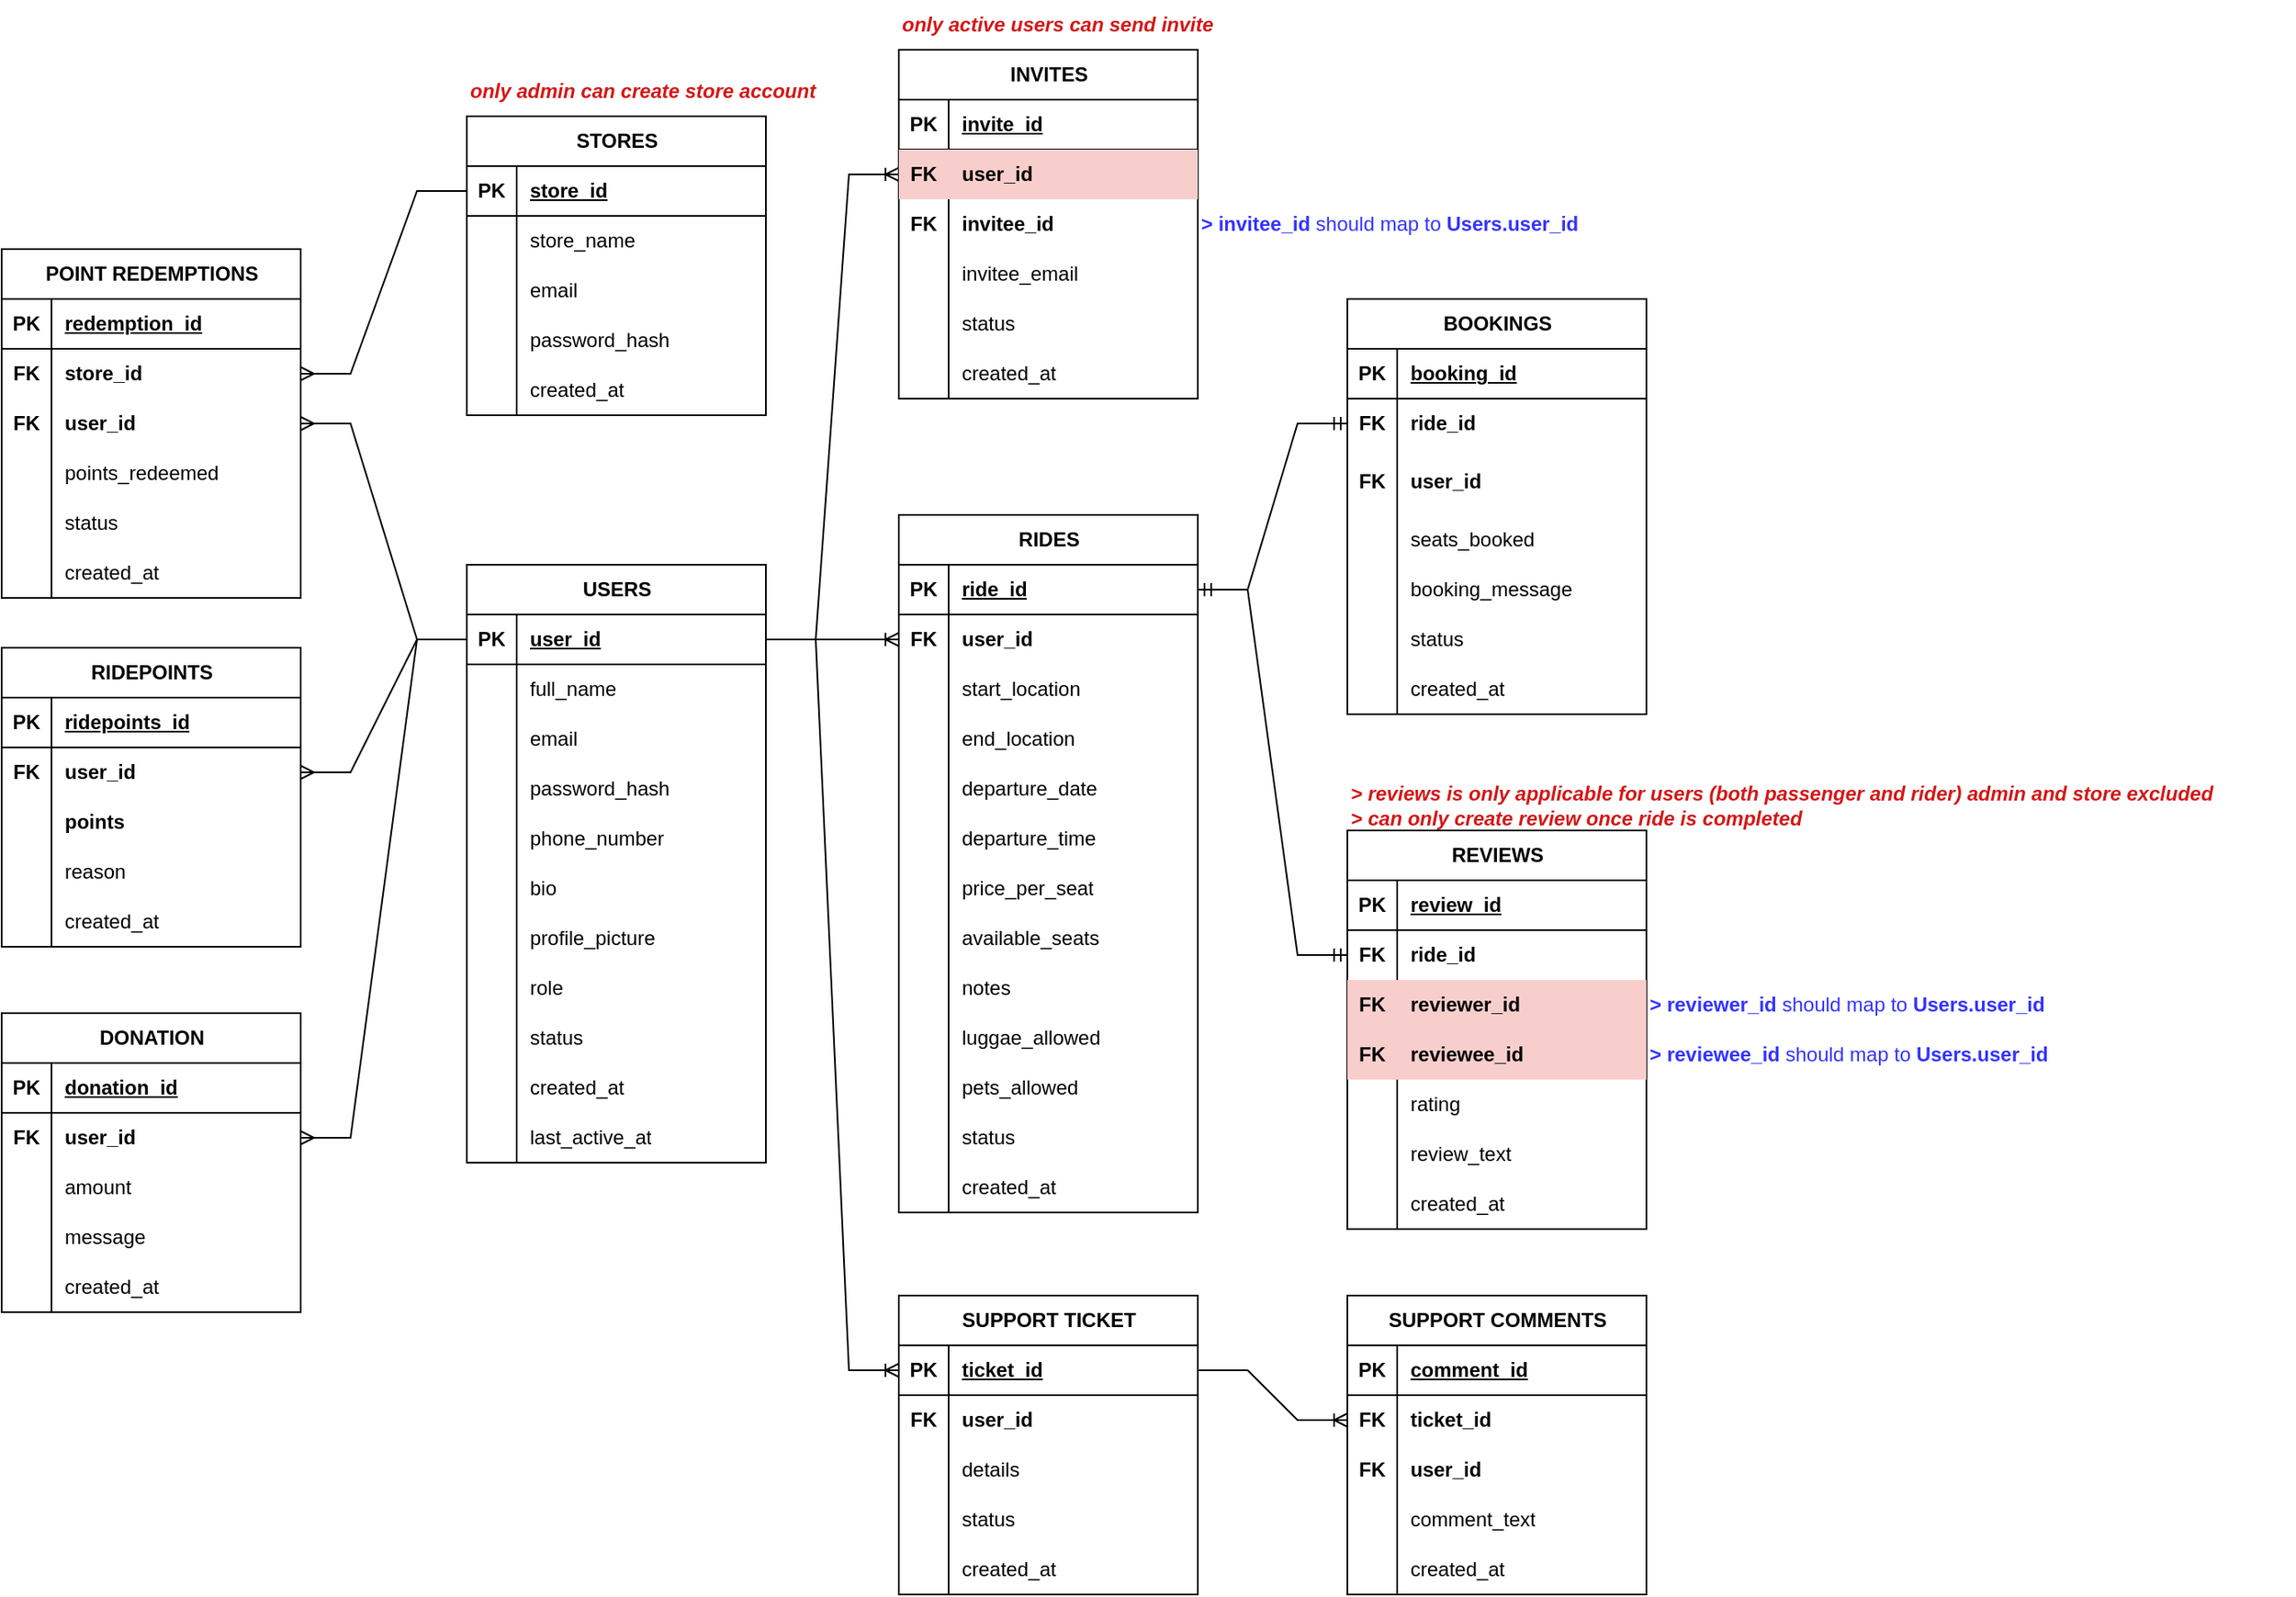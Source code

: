 <mxfile version="26.1.1">
  <diagram name="Page-1" id="VZYajCAFdlFXw8Z0BB9i">
    <mxGraphModel dx="2537" dy="2084" grid="1" gridSize="10" guides="1" tooltips="1" connect="1" arrows="1" fold="1" page="1" pageScale="1" pageWidth="850" pageHeight="1100" background="#ffffff" math="0" shadow="0">
      <root>
        <mxCell id="0" />
        <mxCell id="1" parent="0" />
        <mxCell id="KRdLGnZAROLv4tHFZA9y-69" value="USERS" style="shape=table;startSize=30;container=1;collapsible=1;childLayout=tableLayout;fixedRows=1;rowLines=0;fontStyle=1;align=center;resizeLast=1;html=1;" vertex="1" parent="1">
          <mxGeometry x="60" y="110" width="180" height="360" as="geometry" />
        </mxCell>
        <mxCell id="KRdLGnZAROLv4tHFZA9y-70" value="" style="shape=tableRow;horizontal=0;startSize=0;swimlaneHead=0;swimlaneBody=0;fillColor=none;collapsible=0;dropTarget=0;points=[[0,0.5],[1,0.5]];portConstraint=eastwest;top=0;left=0;right=0;bottom=1;" vertex="1" parent="KRdLGnZAROLv4tHFZA9y-69">
          <mxGeometry y="30" width="180" height="30" as="geometry" />
        </mxCell>
        <mxCell id="KRdLGnZAROLv4tHFZA9y-71" value="PK" style="shape=partialRectangle;connectable=0;fillColor=none;top=0;left=0;bottom=0;right=0;fontStyle=1;overflow=hidden;whiteSpace=wrap;html=1;" vertex="1" parent="KRdLGnZAROLv4tHFZA9y-70">
          <mxGeometry width="30" height="30" as="geometry">
            <mxRectangle width="30" height="30" as="alternateBounds" />
          </mxGeometry>
        </mxCell>
        <mxCell id="KRdLGnZAROLv4tHFZA9y-72" value="user_id" style="shape=partialRectangle;connectable=0;fillColor=none;top=0;left=0;bottom=0;right=0;align=left;spacingLeft=6;fontStyle=5;overflow=hidden;whiteSpace=wrap;html=1;" vertex="1" parent="KRdLGnZAROLv4tHFZA9y-70">
          <mxGeometry x="30" width="150" height="30" as="geometry">
            <mxRectangle width="150" height="30" as="alternateBounds" />
          </mxGeometry>
        </mxCell>
        <mxCell id="KRdLGnZAROLv4tHFZA9y-73" value="" style="shape=tableRow;horizontal=0;startSize=0;swimlaneHead=0;swimlaneBody=0;fillColor=none;collapsible=0;dropTarget=0;points=[[0,0.5],[1,0.5]];portConstraint=eastwest;top=0;left=0;right=0;bottom=0;" vertex="1" parent="KRdLGnZAROLv4tHFZA9y-69">
          <mxGeometry y="60" width="180" height="30" as="geometry" />
        </mxCell>
        <mxCell id="KRdLGnZAROLv4tHFZA9y-74" value="" style="shape=partialRectangle;connectable=0;fillColor=none;top=0;left=0;bottom=0;right=0;editable=1;overflow=hidden;whiteSpace=wrap;html=1;" vertex="1" parent="KRdLGnZAROLv4tHFZA9y-73">
          <mxGeometry width="30" height="30" as="geometry">
            <mxRectangle width="30" height="30" as="alternateBounds" />
          </mxGeometry>
        </mxCell>
        <mxCell id="KRdLGnZAROLv4tHFZA9y-75" value="full_name" style="shape=partialRectangle;connectable=0;fillColor=none;top=0;left=0;bottom=0;right=0;align=left;spacingLeft=6;overflow=hidden;whiteSpace=wrap;html=1;" vertex="1" parent="KRdLGnZAROLv4tHFZA9y-73">
          <mxGeometry x="30" width="150" height="30" as="geometry">
            <mxRectangle width="150" height="30" as="alternateBounds" />
          </mxGeometry>
        </mxCell>
        <mxCell id="KRdLGnZAROLv4tHFZA9y-76" value="" style="shape=tableRow;horizontal=0;startSize=0;swimlaneHead=0;swimlaneBody=0;fillColor=none;collapsible=0;dropTarget=0;points=[[0,0.5],[1,0.5]];portConstraint=eastwest;top=0;left=0;right=0;bottom=0;" vertex="1" parent="KRdLGnZAROLv4tHFZA9y-69">
          <mxGeometry y="90" width="180" height="30" as="geometry" />
        </mxCell>
        <mxCell id="KRdLGnZAROLv4tHFZA9y-77" value="" style="shape=partialRectangle;connectable=0;fillColor=none;top=0;left=0;bottom=0;right=0;editable=1;overflow=hidden;whiteSpace=wrap;html=1;" vertex="1" parent="KRdLGnZAROLv4tHFZA9y-76">
          <mxGeometry width="30" height="30" as="geometry">
            <mxRectangle width="30" height="30" as="alternateBounds" />
          </mxGeometry>
        </mxCell>
        <mxCell id="KRdLGnZAROLv4tHFZA9y-78" value="email" style="shape=partialRectangle;connectable=0;fillColor=none;top=0;left=0;bottom=0;right=0;align=left;spacingLeft=6;overflow=hidden;whiteSpace=wrap;html=1;" vertex="1" parent="KRdLGnZAROLv4tHFZA9y-76">
          <mxGeometry x="30" width="150" height="30" as="geometry">
            <mxRectangle width="150" height="30" as="alternateBounds" />
          </mxGeometry>
        </mxCell>
        <mxCell id="KRdLGnZAROLv4tHFZA9y-79" value="" style="shape=tableRow;horizontal=0;startSize=0;swimlaneHead=0;swimlaneBody=0;fillColor=none;collapsible=0;dropTarget=0;points=[[0,0.5],[1,0.5]];portConstraint=eastwest;top=0;left=0;right=0;bottom=0;" vertex="1" parent="KRdLGnZAROLv4tHFZA9y-69">
          <mxGeometry y="120" width="180" height="30" as="geometry" />
        </mxCell>
        <mxCell id="KRdLGnZAROLv4tHFZA9y-80" value="" style="shape=partialRectangle;connectable=0;fillColor=none;top=0;left=0;bottom=0;right=0;editable=1;overflow=hidden;whiteSpace=wrap;html=1;" vertex="1" parent="KRdLGnZAROLv4tHFZA9y-79">
          <mxGeometry width="30" height="30" as="geometry">
            <mxRectangle width="30" height="30" as="alternateBounds" />
          </mxGeometry>
        </mxCell>
        <mxCell id="KRdLGnZAROLv4tHFZA9y-81" value="password_hash" style="shape=partialRectangle;connectable=0;fillColor=none;top=0;left=0;bottom=0;right=0;align=left;spacingLeft=6;overflow=hidden;whiteSpace=wrap;html=1;" vertex="1" parent="KRdLGnZAROLv4tHFZA9y-79">
          <mxGeometry x="30" width="150" height="30" as="geometry">
            <mxRectangle width="150" height="30" as="alternateBounds" />
          </mxGeometry>
        </mxCell>
        <mxCell id="KRdLGnZAROLv4tHFZA9y-174" value="" style="shape=tableRow;horizontal=0;startSize=0;swimlaneHead=0;swimlaneBody=0;fillColor=none;collapsible=0;dropTarget=0;points=[[0,0.5],[1,0.5]];portConstraint=eastwest;top=0;left=0;right=0;bottom=0;" vertex="1" parent="KRdLGnZAROLv4tHFZA9y-69">
          <mxGeometry y="150" width="180" height="30" as="geometry" />
        </mxCell>
        <mxCell id="KRdLGnZAROLv4tHFZA9y-175" value="" style="shape=partialRectangle;connectable=0;fillColor=none;top=0;left=0;bottom=0;right=0;editable=1;overflow=hidden;whiteSpace=wrap;html=1;" vertex="1" parent="KRdLGnZAROLv4tHFZA9y-174">
          <mxGeometry width="30" height="30" as="geometry">
            <mxRectangle width="30" height="30" as="alternateBounds" />
          </mxGeometry>
        </mxCell>
        <mxCell id="KRdLGnZAROLv4tHFZA9y-176" value="phone_number" style="shape=partialRectangle;connectable=0;fillColor=none;top=0;left=0;bottom=0;right=0;align=left;spacingLeft=6;overflow=hidden;whiteSpace=wrap;html=1;" vertex="1" parent="KRdLGnZAROLv4tHFZA9y-174">
          <mxGeometry x="30" width="150" height="30" as="geometry">
            <mxRectangle width="150" height="30" as="alternateBounds" />
          </mxGeometry>
        </mxCell>
        <mxCell id="KRdLGnZAROLv4tHFZA9y-83" value="" style="shape=tableRow;horizontal=0;startSize=0;swimlaneHead=0;swimlaneBody=0;fillColor=none;collapsible=0;dropTarget=0;points=[[0,0.5],[1,0.5]];portConstraint=eastwest;top=0;left=0;right=0;bottom=0;" vertex="1" parent="KRdLGnZAROLv4tHFZA9y-69">
          <mxGeometry y="180" width="180" height="30" as="geometry" />
        </mxCell>
        <mxCell id="KRdLGnZAROLv4tHFZA9y-84" value="" style="shape=partialRectangle;connectable=0;fillColor=none;top=0;left=0;bottom=0;right=0;editable=1;overflow=hidden;whiteSpace=wrap;html=1;" vertex="1" parent="KRdLGnZAROLv4tHFZA9y-83">
          <mxGeometry width="30" height="30" as="geometry">
            <mxRectangle width="30" height="30" as="alternateBounds" />
          </mxGeometry>
        </mxCell>
        <mxCell id="KRdLGnZAROLv4tHFZA9y-85" value="bio" style="shape=partialRectangle;connectable=0;fillColor=none;top=0;left=0;bottom=0;right=0;align=left;spacingLeft=6;overflow=hidden;whiteSpace=wrap;html=1;" vertex="1" parent="KRdLGnZAROLv4tHFZA9y-83">
          <mxGeometry x="30" width="150" height="30" as="geometry">
            <mxRectangle width="150" height="30" as="alternateBounds" />
          </mxGeometry>
        </mxCell>
        <mxCell id="KRdLGnZAROLv4tHFZA9y-86" value="" style="shape=tableRow;horizontal=0;startSize=0;swimlaneHead=0;swimlaneBody=0;fillColor=none;collapsible=0;dropTarget=0;points=[[0,0.5],[1,0.5]];portConstraint=eastwest;top=0;left=0;right=0;bottom=0;" vertex="1" parent="KRdLGnZAROLv4tHFZA9y-69">
          <mxGeometry y="210" width="180" height="30" as="geometry" />
        </mxCell>
        <mxCell id="KRdLGnZAROLv4tHFZA9y-87" value="" style="shape=partialRectangle;connectable=0;fillColor=none;top=0;left=0;bottom=0;right=0;editable=1;overflow=hidden;whiteSpace=wrap;html=1;" vertex="1" parent="KRdLGnZAROLv4tHFZA9y-86">
          <mxGeometry width="30" height="30" as="geometry">
            <mxRectangle width="30" height="30" as="alternateBounds" />
          </mxGeometry>
        </mxCell>
        <mxCell id="KRdLGnZAROLv4tHFZA9y-88" value="profile_picture" style="shape=partialRectangle;connectable=0;fillColor=none;top=0;left=0;bottom=0;right=0;align=left;spacingLeft=6;overflow=hidden;whiteSpace=wrap;html=1;" vertex="1" parent="KRdLGnZAROLv4tHFZA9y-86">
          <mxGeometry x="30" width="150" height="30" as="geometry">
            <mxRectangle width="150" height="30" as="alternateBounds" />
          </mxGeometry>
        </mxCell>
        <mxCell id="KRdLGnZAROLv4tHFZA9y-98" value="" style="shape=tableRow;horizontal=0;startSize=0;swimlaneHead=0;swimlaneBody=0;fillColor=none;collapsible=0;dropTarget=0;points=[[0,0.5],[1,0.5]];portConstraint=eastwest;top=0;left=0;right=0;bottom=0;" vertex="1" parent="KRdLGnZAROLv4tHFZA9y-69">
          <mxGeometry y="240" width="180" height="30" as="geometry" />
        </mxCell>
        <mxCell id="KRdLGnZAROLv4tHFZA9y-99" value="" style="shape=partialRectangle;connectable=0;fillColor=none;top=0;left=0;bottom=0;right=0;editable=1;overflow=hidden;whiteSpace=wrap;html=1;" vertex="1" parent="KRdLGnZAROLv4tHFZA9y-98">
          <mxGeometry width="30" height="30" as="geometry">
            <mxRectangle width="30" height="30" as="alternateBounds" />
          </mxGeometry>
        </mxCell>
        <mxCell id="KRdLGnZAROLv4tHFZA9y-100" value="role" style="shape=partialRectangle;connectable=0;fillColor=none;top=0;left=0;bottom=0;right=0;align=left;spacingLeft=6;overflow=hidden;whiteSpace=wrap;html=1;" vertex="1" parent="KRdLGnZAROLv4tHFZA9y-98">
          <mxGeometry x="30" width="150" height="30" as="geometry">
            <mxRectangle width="150" height="30" as="alternateBounds" />
          </mxGeometry>
        </mxCell>
        <mxCell id="KRdLGnZAROLv4tHFZA9y-89" value="" style="shape=tableRow;horizontal=0;startSize=0;swimlaneHead=0;swimlaneBody=0;fillColor=none;collapsible=0;dropTarget=0;points=[[0,0.5],[1,0.5]];portConstraint=eastwest;top=0;left=0;right=0;bottom=0;" vertex="1" parent="KRdLGnZAROLv4tHFZA9y-69">
          <mxGeometry y="270" width="180" height="30" as="geometry" />
        </mxCell>
        <mxCell id="KRdLGnZAROLv4tHFZA9y-90" value="" style="shape=partialRectangle;connectable=0;fillColor=none;top=0;left=0;bottom=0;right=0;editable=1;overflow=hidden;whiteSpace=wrap;html=1;" vertex="1" parent="KRdLGnZAROLv4tHFZA9y-89">
          <mxGeometry width="30" height="30" as="geometry">
            <mxRectangle width="30" height="30" as="alternateBounds" />
          </mxGeometry>
        </mxCell>
        <mxCell id="KRdLGnZAROLv4tHFZA9y-91" value="status" style="shape=partialRectangle;connectable=0;fillColor=none;top=0;left=0;bottom=0;right=0;align=left;spacingLeft=6;overflow=hidden;whiteSpace=wrap;html=1;" vertex="1" parent="KRdLGnZAROLv4tHFZA9y-89">
          <mxGeometry x="30" width="150" height="30" as="geometry">
            <mxRectangle width="150" height="30" as="alternateBounds" />
          </mxGeometry>
        </mxCell>
        <mxCell id="KRdLGnZAROLv4tHFZA9y-92" value="" style="shape=tableRow;horizontal=0;startSize=0;swimlaneHead=0;swimlaneBody=0;fillColor=none;collapsible=0;dropTarget=0;points=[[0,0.5],[1,0.5]];portConstraint=eastwest;top=0;left=0;right=0;bottom=0;" vertex="1" parent="KRdLGnZAROLv4tHFZA9y-69">
          <mxGeometry y="300" width="180" height="30" as="geometry" />
        </mxCell>
        <mxCell id="KRdLGnZAROLv4tHFZA9y-93" value="" style="shape=partialRectangle;connectable=0;fillColor=none;top=0;left=0;bottom=0;right=0;editable=1;overflow=hidden;whiteSpace=wrap;html=1;" vertex="1" parent="KRdLGnZAROLv4tHFZA9y-92">
          <mxGeometry width="30" height="30" as="geometry">
            <mxRectangle width="30" height="30" as="alternateBounds" />
          </mxGeometry>
        </mxCell>
        <mxCell id="KRdLGnZAROLv4tHFZA9y-94" value="created_at" style="shape=partialRectangle;connectable=0;fillColor=none;top=0;left=0;bottom=0;right=0;align=left;spacingLeft=6;overflow=hidden;whiteSpace=wrap;html=1;" vertex="1" parent="KRdLGnZAROLv4tHFZA9y-92">
          <mxGeometry x="30" width="150" height="30" as="geometry">
            <mxRectangle width="150" height="30" as="alternateBounds" />
          </mxGeometry>
        </mxCell>
        <mxCell id="KRdLGnZAROLv4tHFZA9y-95" value="" style="shape=tableRow;horizontal=0;startSize=0;swimlaneHead=0;swimlaneBody=0;fillColor=none;collapsible=0;dropTarget=0;points=[[0,0.5],[1,0.5]];portConstraint=eastwest;top=0;left=0;right=0;bottom=0;" vertex="1" parent="KRdLGnZAROLv4tHFZA9y-69">
          <mxGeometry y="330" width="180" height="30" as="geometry" />
        </mxCell>
        <mxCell id="KRdLGnZAROLv4tHFZA9y-96" value="" style="shape=partialRectangle;connectable=0;fillColor=none;top=0;left=0;bottom=0;right=0;editable=1;overflow=hidden;whiteSpace=wrap;html=1;" vertex="1" parent="KRdLGnZAROLv4tHFZA9y-95">
          <mxGeometry width="30" height="30" as="geometry">
            <mxRectangle width="30" height="30" as="alternateBounds" />
          </mxGeometry>
        </mxCell>
        <mxCell id="KRdLGnZAROLv4tHFZA9y-97" value="last_active_at" style="shape=partialRectangle;connectable=0;fillColor=none;top=0;left=0;bottom=0;right=0;align=left;spacingLeft=6;overflow=hidden;whiteSpace=wrap;html=1;" vertex="1" parent="KRdLGnZAROLv4tHFZA9y-95">
          <mxGeometry x="30" width="150" height="30" as="geometry">
            <mxRectangle width="150" height="30" as="alternateBounds" />
          </mxGeometry>
        </mxCell>
        <mxCell id="KRdLGnZAROLv4tHFZA9y-132" value="RIDES" style="shape=table;startSize=30;container=1;collapsible=1;childLayout=tableLayout;fixedRows=1;rowLines=0;fontStyle=1;align=center;resizeLast=1;html=1;" vertex="1" parent="1">
          <mxGeometry x="320" y="80" width="180" height="420" as="geometry" />
        </mxCell>
        <mxCell id="KRdLGnZAROLv4tHFZA9y-133" value="" style="shape=tableRow;horizontal=0;startSize=0;swimlaneHead=0;swimlaneBody=0;fillColor=none;collapsible=0;dropTarget=0;points=[[0,0.5],[1,0.5]];portConstraint=eastwest;top=0;left=0;right=0;bottom=1;" vertex="1" parent="KRdLGnZAROLv4tHFZA9y-132">
          <mxGeometry y="30" width="180" height="30" as="geometry" />
        </mxCell>
        <mxCell id="KRdLGnZAROLv4tHFZA9y-134" value="PK" style="shape=partialRectangle;connectable=0;fillColor=none;top=0;left=0;bottom=0;right=0;fontStyle=1;overflow=hidden;whiteSpace=wrap;html=1;" vertex="1" parent="KRdLGnZAROLv4tHFZA9y-133">
          <mxGeometry width="30" height="30" as="geometry">
            <mxRectangle width="30" height="30" as="alternateBounds" />
          </mxGeometry>
        </mxCell>
        <mxCell id="KRdLGnZAROLv4tHFZA9y-135" value="ride_id" style="shape=partialRectangle;connectable=0;fillColor=none;top=0;left=0;bottom=0;right=0;align=left;spacingLeft=6;fontStyle=5;overflow=hidden;whiteSpace=wrap;html=1;" vertex="1" parent="KRdLGnZAROLv4tHFZA9y-133">
          <mxGeometry x="30" width="150" height="30" as="geometry">
            <mxRectangle width="150" height="30" as="alternateBounds" />
          </mxGeometry>
        </mxCell>
        <mxCell id="KRdLGnZAROLv4tHFZA9y-163" value="" style="shape=tableRow;horizontal=0;startSize=0;swimlaneHead=0;swimlaneBody=0;fillColor=none;collapsible=0;dropTarget=0;points=[[0,0.5],[1,0.5]];portConstraint=eastwest;top=0;left=0;right=0;bottom=0;" vertex="1" parent="KRdLGnZAROLv4tHFZA9y-132">
          <mxGeometry y="60" width="180" height="30" as="geometry" />
        </mxCell>
        <mxCell id="KRdLGnZAROLv4tHFZA9y-164" value="FK" style="shape=partialRectangle;connectable=0;fillColor=none;top=0;left=0;bottom=0;right=0;editable=1;overflow=hidden;whiteSpace=wrap;html=1;fontStyle=1" vertex="1" parent="KRdLGnZAROLv4tHFZA9y-163">
          <mxGeometry width="30" height="30" as="geometry">
            <mxRectangle width="30" height="30" as="alternateBounds" />
          </mxGeometry>
        </mxCell>
        <mxCell id="KRdLGnZAROLv4tHFZA9y-165" value="user_id" style="shape=partialRectangle;connectable=0;fillColor=none;top=0;left=0;bottom=0;right=0;align=left;spacingLeft=6;overflow=hidden;whiteSpace=wrap;html=1;fontStyle=1" vertex="1" parent="KRdLGnZAROLv4tHFZA9y-163">
          <mxGeometry x="30" width="150" height="30" as="geometry">
            <mxRectangle width="150" height="30" as="alternateBounds" />
          </mxGeometry>
        </mxCell>
        <mxCell id="KRdLGnZAROLv4tHFZA9y-136" value="" style="shape=tableRow;horizontal=0;startSize=0;swimlaneHead=0;swimlaneBody=0;fillColor=none;collapsible=0;dropTarget=0;points=[[0,0.5],[1,0.5]];portConstraint=eastwest;top=0;left=0;right=0;bottom=0;" vertex="1" parent="KRdLGnZAROLv4tHFZA9y-132">
          <mxGeometry y="90" width="180" height="30" as="geometry" />
        </mxCell>
        <mxCell id="KRdLGnZAROLv4tHFZA9y-137" value="" style="shape=partialRectangle;connectable=0;fillColor=none;top=0;left=0;bottom=0;right=0;editable=1;overflow=hidden;whiteSpace=wrap;html=1;" vertex="1" parent="KRdLGnZAROLv4tHFZA9y-136">
          <mxGeometry width="30" height="30" as="geometry">
            <mxRectangle width="30" height="30" as="alternateBounds" />
          </mxGeometry>
        </mxCell>
        <mxCell id="KRdLGnZAROLv4tHFZA9y-138" value="start_location" style="shape=partialRectangle;connectable=0;fillColor=none;top=0;left=0;bottom=0;right=0;align=left;spacingLeft=6;overflow=hidden;whiteSpace=wrap;html=1;" vertex="1" parent="KRdLGnZAROLv4tHFZA9y-136">
          <mxGeometry x="30" width="150" height="30" as="geometry">
            <mxRectangle width="150" height="30" as="alternateBounds" />
          </mxGeometry>
        </mxCell>
        <mxCell id="KRdLGnZAROLv4tHFZA9y-139" value="" style="shape=tableRow;horizontal=0;startSize=0;swimlaneHead=0;swimlaneBody=0;fillColor=none;collapsible=0;dropTarget=0;points=[[0,0.5],[1,0.5]];portConstraint=eastwest;top=0;left=0;right=0;bottom=0;" vertex="1" parent="KRdLGnZAROLv4tHFZA9y-132">
          <mxGeometry y="120" width="180" height="30" as="geometry" />
        </mxCell>
        <mxCell id="KRdLGnZAROLv4tHFZA9y-140" value="" style="shape=partialRectangle;connectable=0;fillColor=none;top=0;left=0;bottom=0;right=0;editable=1;overflow=hidden;whiteSpace=wrap;html=1;" vertex="1" parent="KRdLGnZAROLv4tHFZA9y-139">
          <mxGeometry width="30" height="30" as="geometry">
            <mxRectangle width="30" height="30" as="alternateBounds" />
          </mxGeometry>
        </mxCell>
        <mxCell id="KRdLGnZAROLv4tHFZA9y-141" value="end_location" style="shape=partialRectangle;connectable=0;fillColor=none;top=0;left=0;bottom=0;right=0;align=left;spacingLeft=6;overflow=hidden;whiteSpace=wrap;html=1;" vertex="1" parent="KRdLGnZAROLv4tHFZA9y-139">
          <mxGeometry x="30" width="150" height="30" as="geometry">
            <mxRectangle width="150" height="30" as="alternateBounds" />
          </mxGeometry>
        </mxCell>
        <mxCell id="KRdLGnZAROLv4tHFZA9y-142" value="" style="shape=tableRow;horizontal=0;startSize=0;swimlaneHead=0;swimlaneBody=0;fillColor=none;collapsible=0;dropTarget=0;points=[[0,0.5],[1,0.5]];portConstraint=eastwest;top=0;left=0;right=0;bottom=0;" vertex="1" parent="KRdLGnZAROLv4tHFZA9y-132">
          <mxGeometry y="150" width="180" height="30" as="geometry" />
        </mxCell>
        <mxCell id="KRdLGnZAROLv4tHFZA9y-143" value="" style="shape=partialRectangle;connectable=0;fillColor=none;top=0;left=0;bottom=0;right=0;editable=1;overflow=hidden;whiteSpace=wrap;html=1;" vertex="1" parent="KRdLGnZAROLv4tHFZA9y-142">
          <mxGeometry width="30" height="30" as="geometry">
            <mxRectangle width="30" height="30" as="alternateBounds" />
          </mxGeometry>
        </mxCell>
        <mxCell id="KRdLGnZAROLv4tHFZA9y-144" value="departure_date" style="shape=partialRectangle;connectable=0;fillColor=none;top=0;left=0;bottom=0;right=0;align=left;spacingLeft=6;overflow=hidden;whiteSpace=wrap;html=1;" vertex="1" parent="KRdLGnZAROLv4tHFZA9y-142">
          <mxGeometry x="30" width="150" height="30" as="geometry">
            <mxRectangle width="150" height="30" as="alternateBounds" />
          </mxGeometry>
        </mxCell>
        <mxCell id="KRdLGnZAROLv4tHFZA9y-177" value="" style="shape=tableRow;horizontal=0;startSize=0;swimlaneHead=0;swimlaneBody=0;fillColor=none;collapsible=0;dropTarget=0;points=[[0,0.5],[1,0.5]];portConstraint=eastwest;top=0;left=0;right=0;bottom=0;" vertex="1" parent="KRdLGnZAROLv4tHFZA9y-132">
          <mxGeometry y="180" width="180" height="30" as="geometry" />
        </mxCell>
        <mxCell id="KRdLGnZAROLv4tHFZA9y-178" value="" style="shape=partialRectangle;connectable=0;fillColor=none;top=0;left=0;bottom=0;right=0;editable=1;overflow=hidden;whiteSpace=wrap;html=1;" vertex="1" parent="KRdLGnZAROLv4tHFZA9y-177">
          <mxGeometry width="30" height="30" as="geometry">
            <mxRectangle width="30" height="30" as="alternateBounds" />
          </mxGeometry>
        </mxCell>
        <mxCell id="KRdLGnZAROLv4tHFZA9y-179" value="departure_time" style="shape=partialRectangle;connectable=0;fillColor=none;top=0;left=0;bottom=0;right=0;align=left;spacingLeft=6;overflow=hidden;whiteSpace=wrap;html=1;" vertex="1" parent="KRdLGnZAROLv4tHFZA9y-177">
          <mxGeometry x="30" width="150" height="30" as="geometry">
            <mxRectangle width="150" height="30" as="alternateBounds" />
          </mxGeometry>
        </mxCell>
        <mxCell id="KRdLGnZAROLv4tHFZA9y-148" value="" style="shape=tableRow;horizontal=0;startSize=0;swimlaneHead=0;swimlaneBody=0;fillColor=none;collapsible=0;dropTarget=0;points=[[0,0.5],[1,0.5]];portConstraint=eastwest;top=0;left=0;right=0;bottom=0;" vertex="1" parent="KRdLGnZAROLv4tHFZA9y-132">
          <mxGeometry y="210" width="180" height="30" as="geometry" />
        </mxCell>
        <mxCell id="KRdLGnZAROLv4tHFZA9y-149" value="" style="shape=partialRectangle;connectable=0;fillColor=none;top=0;left=0;bottom=0;right=0;editable=1;overflow=hidden;whiteSpace=wrap;html=1;" vertex="1" parent="KRdLGnZAROLv4tHFZA9y-148">
          <mxGeometry width="30" height="30" as="geometry">
            <mxRectangle width="30" height="30" as="alternateBounds" />
          </mxGeometry>
        </mxCell>
        <mxCell id="KRdLGnZAROLv4tHFZA9y-150" value="price_per_seat" style="shape=partialRectangle;connectable=0;fillColor=none;top=0;left=0;bottom=0;right=0;align=left;spacingLeft=6;overflow=hidden;whiteSpace=wrap;html=1;" vertex="1" parent="KRdLGnZAROLv4tHFZA9y-148">
          <mxGeometry x="30" width="150" height="30" as="geometry">
            <mxRectangle width="150" height="30" as="alternateBounds" />
          </mxGeometry>
        </mxCell>
        <mxCell id="KRdLGnZAROLv4tHFZA9y-151" value="" style="shape=tableRow;horizontal=0;startSize=0;swimlaneHead=0;swimlaneBody=0;fillColor=none;collapsible=0;dropTarget=0;points=[[0,0.5],[1,0.5]];portConstraint=eastwest;top=0;left=0;right=0;bottom=0;" vertex="1" parent="KRdLGnZAROLv4tHFZA9y-132">
          <mxGeometry y="240" width="180" height="30" as="geometry" />
        </mxCell>
        <mxCell id="KRdLGnZAROLv4tHFZA9y-152" value="" style="shape=partialRectangle;connectable=0;fillColor=none;top=0;left=0;bottom=0;right=0;editable=1;overflow=hidden;whiteSpace=wrap;html=1;" vertex="1" parent="KRdLGnZAROLv4tHFZA9y-151">
          <mxGeometry width="30" height="30" as="geometry">
            <mxRectangle width="30" height="30" as="alternateBounds" />
          </mxGeometry>
        </mxCell>
        <mxCell id="KRdLGnZAROLv4tHFZA9y-153" value="available_seats" style="shape=partialRectangle;connectable=0;fillColor=none;top=0;left=0;bottom=0;right=0;align=left;spacingLeft=6;overflow=hidden;whiteSpace=wrap;html=1;" vertex="1" parent="KRdLGnZAROLv4tHFZA9y-151">
          <mxGeometry x="30" width="150" height="30" as="geometry">
            <mxRectangle width="150" height="30" as="alternateBounds" />
          </mxGeometry>
        </mxCell>
        <mxCell id="KRdLGnZAROLv4tHFZA9y-154" value="" style="shape=tableRow;horizontal=0;startSize=0;swimlaneHead=0;swimlaneBody=0;fillColor=none;collapsible=0;dropTarget=0;points=[[0,0.5],[1,0.5]];portConstraint=eastwest;top=0;left=0;right=0;bottom=0;" vertex="1" parent="KRdLGnZAROLv4tHFZA9y-132">
          <mxGeometry y="270" width="180" height="30" as="geometry" />
        </mxCell>
        <mxCell id="KRdLGnZAROLv4tHFZA9y-155" value="" style="shape=partialRectangle;connectable=0;fillColor=none;top=0;left=0;bottom=0;right=0;editable=1;overflow=hidden;whiteSpace=wrap;html=1;" vertex="1" parent="KRdLGnZAROLv4tHFZA9y-154">
          <mxGeometry width="30" height="30" as="geometry">
            <mxRectangle width="30" height="30" as="alternateBounds" />
          </mxGeometry>
        </mxCell>
        <mxCell id="KRdLGnZAROLv4tHFZA9y-156" value="notes" style="shape=partialRectangle;connectable=0;fillColor=none;top=0;left=0;bottom=0;right=0;align=left;spacingLeft=6;overflow=hidden;whiteSpace=wrap;html=1;" vertex="1" parent="KRdLGnZAROLv4tHFZA9y-154">
          <mxGeometry x="30" width="150" height="30" as="geometry">
            <mxRectangle width="150" height="30" as="alternateBounds" />
          </mxGeometry>
        </mxCell>
        <mxCell id="KRdLGnZAROLv4tHFZA9y-157" value="" style="shape=tableRow;horizontal=0;startSize=0;swimlaneHead=0;swimlaneBody=0;fillColor=none;collapsible=0;dropTarget=0;points=[[0,0.5],[1,0.5]];portConstraint=eastwest;top=0;left=0;right=0;bottom=0;" vertex="1" parent="KRdLGnZAROLv4tHFZA9y-132">
          <mxGeometry y="300" width="180" height="30" as="geometry" />
        </mxCell>
        <mxCell id="KRdLGnZAROLv4tHFZA9y-158" value="" style="shape=partialRectangle;connectable=0;fillColor=none;top=0;left=0;bottom=0;right=0;editable=1;overflow=hidden;whiteSpace=wrap;html=1;" vertex="1" parent="KRdLGnZAROLv4tHFZA9y-157">
          <mxGeometry width="30" height="30" as="geometry">
            <mxRectangle width="30" height="30" as="alternateBounds" />
          </mxGeometry>
        </mxCell>
        <mxCell id="KRdLGnZAROLv4tHFZA9y-159" value="luggae_allowed" style="shape=partialRectangle;connectable=0;fillColor=none;top=0;left=0;bottom=0;right=0;align=left;spacingLeft=6;overflow=hidden;whiteSpace=wrap;html=1;" vertex="1" parent="KRdLGnZAROLv4tHFZA9y-157">
          <mxGeometry x="30" width="150" height="30" as="geometry">
            <mxRectangle width="150" height="30" as="alternateBounds" />
          </mxGeometry>
        </mxCell>
        <mxCell id="KRdLGnZAROLv4tHFZA9y-160" value="" style="shape=tableRow;horizontal=0;startSize=0;swimlaneHead=0;swimlaneBody=0;fillColor=none;collapsible=0;dropTarget=0;points=[[0,0.5],[1,0.5]];portConstraint=eastwest;top=0;left=0;right=0;bottom=0;" vertex="1" parent="KRdLGnZAROLv4tHFZA9y-132">
          <mxGeometry y="330" width="180" height="30" as="geometry" />
        </mxCell>
        <mxCell id="KRdLGnZAROLv4tHFZA9y-161" value="" style="shape=partialRectangle;connectable=0;fillColor=none;top=0;left=0;bottom=0;right=0;editable=1;overflow=hidden;whiteSpace=wrap;html=1;" vertex="1" parent="KRdLGnZAROLv4tHFZA9y-160">
          <mxGeometry width="30" height="30" as="geometry">
            <mxRectangle width="30" height="30" as="alternateBounds" />
          </mxGeometry>
        </mxCell>
        <mxCell id="KRdLGnZAROLv4tHFZA9y-162" value="pets_allowed" style="shape=partialRectangle;connectable=0;fillColor=none;top=0;left=0;bottom=0;right=0;align=left;spacingLeft=6;overflow=hidden;whiteSpace=wrap;html=1;" vertex="1" parent="KRdLGnZAROLv4tHFZA9y-160">
          <mxGeometry x="30" width="150" height="30" as="geometry">
            <mxRectangle width="150" height="30" as="alternateBounds" />
          </mxGeometry>
        </mxCell>
        <mxCell id="KRdLGnZAROLv4tHFZA9y-166" value="" style="shape=tableRow;horizontal=0;startSize=0;swimlaneHead=0;swimlaneBody=0;fillColor=none;collapsible=0;dropTarget=0;points=[[0,0.5],[1,0.5]];portConstraint=eastwest;top=0;left=0;right=0;bottom=0;" vertex="1" parent="KRdLGnZAROLv4tHFZA9y-132">
          <mxGeometry y="360" width="180" height="30" as="geometry" />
        </mxCell>
        <mxCell id="KRdLGnZAROLv4tHFZA9y-167" value="" style="shape=partialRectangle;connectable=0;fillColor=none;top=0;left=0;bottom=0;right=0;editable=1;overflow=hidden;whiteSpace=wrap;html=1;" vertex="1" parent="KRdLGnZAROLv4tHFZA9y-166">
          <mxGeometry width="30" height="30" as="geometry">
            <mxRectangle width="30" height="30" as="alternateBounds" />
          </mxGeometry>
        </mxCell>
        <mxCell id="KRdLGnZAROLv4tHFZA9y-168" value="status" style="shape=partialRectangle;connectable=0;fillColor=none;top=0;left=0;bottom=0;right=0;align=left;spacingLeft=6;overflow=hidden;whiteSpace=wrap;html=1;" vertex="1" parent="KRdLGnZAROLv4tHFZA9y-166">
          <mxGeometry x="30" width="150" height="30" as="geometry">
            <mxRectangle width="150" height="30" as="alternateBounds" />
          </mxGeometry>
        </mxCell>
        <mxCell id="KRdLGnZAROLv4tHFZA9y-169" value="" style="shape=tableRow;horizontal=0;startSize=0;swimlaneHead=0;swimlaneBody=0;fillColor=none;collapsible=0;dropTarget=0;points=[[0,0.5],[1,0.5]];portConstraint=eastwest;top=0;left=0;right=0;bottom=0;" vertex="1" parent="KRdLGnZAROLv4tHFZA9y-132">
          <mxGeometry y="390" width="180" height="30" as="geometry" />
        </mxCell>
        <mxCell id="KRdLGnZAROLv4tHFZA9y-170" value="" style="shape=partialRectangle;connectable=0;fillColor=none;top=0;left=0;bottom=0;right=0;editable=1;overflow=hidden;whiteSpace=wrap;html=1;" vertex="1" parent="KRdLGnZAROLv4tHFZA9y-169">
          <mxGeometry width="30" height="30" as="geometry">
            <mxRectangle width="30" height="30" as="alternateBounds" />
          </mxGeometry>
        </mxCell>
        <mxCell id="KRdLGnZAROLv4tHFZA9y-171" value="created_at" style="shape=partialRectangle;connectable=0;fillColor=none;top=0;left=0;bottom=0;right=0;align=left;spacingLeft=6;overflow=hidden;whiteSpace=wrap;html=1;" vertex="1" parent="KRdLGnZAROLv4tHFZA9y-169">
          <mxGeometry x="30" width="150" height="30" as="geometry">
            <mxRectangle width="150" height="30" as="alternateBounds" />
          </mxGeometry>
        </mxCell>
        <mxCell id="KRdLGnZAROLv4tHFZA9y-173" value="" style="edgeStyle=entityRelationEdgeStyle;fontSize=12;html=1;endArrow=ERoneToMany;rounded=0;exitX=1;exitY=0.5;exitDx=0;exitDy=0;entryX=0;entryY=0.5;entryDx=0;entryDy=0;" edge="1" parent="1" source="KRdLGnZAROLv4tHFZA9y-70" target="KRdLGnZAROLv4tHFZA9y-163">
          <mxGeometry width="100" height="100" relative="1" as="geometry">
            <mxPoint x="210" y="630" as="sourcePoint" />
            <mxPoint x="310" y="530" as="targetPoint" />
          </mxGeometry>
        </mxCell>
        <mxCell id="KRdLGnZAROLv4tHFZA9y-220" value="BOOKINGS" style="shape=table;startSize=30;container=1;collapsible=1;childLayout=tableLayout;fixedRows=1;rowLines=0;fontStyle=1;align=center;resizeLast=1;html=1;" vertex="1" parent="1">
          <mxGeometry x="590" y="-50" width="180" height="250" as="geometry" />
        </mxCell>
        <mxCell id="KRdLGnZAROLv4tHFZA9y-221" value="" style="shape=tableRow;horizontal=0;startSize=0;swimlaneHead=0;swimlaneBody=0;fillColor=none;collapsible=0;dropTarget=0;points=[[0,0.5],[1,0.5]];portConstraint=eastwest;top=0;left=0;right=0;bottom=1;" vertex="1" parent="KRdLGnZAROLv4tHFZA9y-220">
          <mxGeometry y="30" width="180" height="30" as="geometry" />
        </mxCell>
        <mxCell id="KRdLGnZAROLv4tHFZA9y-222" value="PK" style="shape=partialRectangle;connectable=0;fillColor=none;top=0;left=0;bottom=0;right=0;fontStyle=1;overflow=hidden;whiteSpace=wrap;html=1;" vertex="1" parent="KRdLGnZAROLv4tHFZA9y-221">
          <mxGeometry width="30" height="30" as="geometry">
            <mxRectangle width="30" height="30" as="alternateBounds" />
          </mxGeometry>
        </mxCell>
        <mxCell id="KRdLGnZAROLv4tHFZA9y-223" value="booking_id" style="shape=partialRectangle;connectable=0;fillColor=none;top=0;left=0;bottom=0;right=0;align=left;spacingLeft=6;fontStyle=5;overflow=hidden;whiteSpace=wrap;html=1;" vertex="1" parent="KRdLGnZAROLv4tHFZA9y-221">
          <mxGeometry x="30" width="150" height="30" as="geometry">
            <mxRectangle width="150" height="30" as="alternateBounds" />
          </mxGeometry>
        </mxCell>
        <mxCell id="KRdLGnZAROLv4tHFZA9y-224" value="" style="shape=tableRow;horizontal=0;startSize=0;swimlaneHead=0;swimlaneBody=0;fillColor=none;collapsible=0;dropTarget=0;points=[[0,0.5],[1,0.5]];portConstraint=eastwest;top=0;left=0;right=0;bottom=0;" vertex="1" parent="KRdLGnZAROLv4tHFZA9y-220">
          <mxGeometry y="60" width="180" height="30" as="geometry" />
        </mxCell>
        <mxCell id="KRdLGnZAROLv4tHFZA9y-225" value="FK" style="shape=partialRectangle;connectable=0;fillColor=none;top=0;left=0;bottom=0;right=0;editable=1;overflow=hidden;whiteSpace=wrap;html=1;fontStyle=1" vertex="1" parent="KRdLGnZAROLv4tHFZA9y-224">
          <mxGeometry width="30" height="30" as="geometry">
            <mxRectangle width="30" height="30" as="alternateBounds" />
          </mxGeometry>
        </mxCell>
        <mxCell id="KRdLGnZAROLv4tHFZA9y-226" value="ride_id" style="shape=partialRectangle;connectable=0;fillColor=none;top=0;left=0;bottom=0;right=0;align=left;spacingLeft=6;overflow=hidden;whiteSpace=wrap;html=1;fontStyle=1" vertex="1" parent="KRdLGnZAROLv4tHFZA9y-224">
          <mxGeometry x="30" width="150" height="30" as="geometry">
            <mxRectangle width="150" height="30" as="alternateBounds" />
          </mxGeometry>
        </mxCell>
        <mxCell id="KRdLGnZAROLv4tHFZA9y-227" value="" style="shape=tableRow;horizontal=0;startSize=0;swimlaneHead=0;swimlaneBody=0;fillColor=none;collapsible=0;dropTarget=0;points=[[0,0.5],[1,0.5]];portConstraint=eastwest;top=0;left=0;right=0;bottom=0;" vertex="1" parent="KRdLGnZAROLv4tHFZA9y-220">
          <mxGeometry y="90" width="180" height="40" as="geometry" />
        </mxCell>
        <mxCell id="KRdLGnZAROLv4tHFZA9y-228" value="FK" style="shape=partialRectangle;connectable=0;fillColor=none;top=0;left=0;bottom=0;right=0;editable=1;overflow=hidden;whiteSpace=wrap;html=1;fontStyle=1" vertex="1" parent="KRdLGnZAROLv4tHFZA9y-227">
          <mxGeometry width="30" height="40" as="geometry">
            <mxRectangle width="30" height="40" as="alternateBounds" />
          </mxGeometry>
        </mxCell>
        <mxCell id="KRdLGnZAROLv4tHFZA9y-229" value="user_id" style="shape=partialRectangle;connectable=0;fillColor=none;top=0;left=0;bottom=0;right=0;align=left;spacingLeft=6;overflow=hidden;whiteSpace=wrap;html=1;fontStyle=1" vertex="1" parent="KRdLGnZAROLv4tHFZA9y-227">
          <mxGeometry x="30" width="150" height="40" as="geometry">
            <mxRectangle width="150" height="40" as="alternateBounds" />
          </mxGeometry>
        </mxCell>
        <mxCell id="KRdLGnZAROLv4tHFZA9y-230" value="" style="shape=tableRow;horizontal=0;startSize=0;swimlaneHead=0;swimlaneBody=0;fillColor=none;collapsible=0;dropTarget=0;points=[[0,0.5],[1,0.5]];portConstraint=eastwest;top=0;left=0;right=0;bottom=0;" vertex="1" parent="KRdLGnZAROLv4tHFZA9y-220">
          <mxGeometry y="130" width="180" height="30" as="geometry" />
        </mxCell>
        <mxCell id="KRdLGnZAROLv4tHFZA9y-231" value="" style="shape=partialRectangle;connectable=0;fillColor=none;top=0;left=0;bottom=0;right=0;editable=1;overflow=hidden;whiteSpace=wrap;html=1;" vertex="1" parent="KRdLGnZAROLv4tHFZA9y-230">
          <mxGeometry width="30" height="30" as="geometry">
            <mxRectangle width="30" height="30" as="alternateBounds" />
          </mxGeometry>
        </mxCell>
        <mxCell id="KRdLGnZAROLv4tHFZA9y-232" value="seats_booked" style="shape=partialRectangle;connectable=0;fillColor=none;top=0;left=0;bottom=0;right=0;align=left;spacingLeft=6;overflow=hidden;whiteSpace=wrap;html=1;" vertex="1" parent="KRdLGnZAROLv4tHFZA9y-230">
          <mxGeometry x="30" width="150" height="30" as="geometry">
            <mxRectangle width="150" height="30" as="alternateBounds" />
          </mxGeometry>
        </mxCell>
        <mxCell id="KRdLGnZAROLv4tHFZA9y-233" value="" style="shape=tableRow;horizontal=0;startSize=0;swimlaneHead=0;swimlaneBody=0;fillColor=none;collapsible=0;dropTarget=0;points=[[0,0.5],[1,0.5]];portConstraint=eastwest;top=0;left=0;right=0;bottom=0;" vertex="1" parent="KRdLGnZAROLv4tHFZA9y-220">
          <mxGeometry y="160" width="180" height="30" as="geometry" />
        </mxCell>
        <mxCell id="KRdLGnZAROLv4tHFZA9y-234" value="" style="shape=partialRectangle;connectable=0;fillColor=none;top=0;left=0;bottom=0;right=0;editable=1;overflow=hidden;whiteSpace=wrap;html=1;" vertex="1" parent="KRdLGnZAROLv4tHFZA9y-233">
          <mxGeometry width="30" height="30" as="geometry">
            <mxRectangle width="30" height="30" as="alternateBounds" />
          </mxGeometry>
        </mxCell>
        <mxCell id="KRdLGnZAROLv4tHFZA9y-235" value="booking_message" style="shape=partialRectangle;connectable=0;fillColor=none;top=0;left=0;bottom=0;right=0;align=left;spacingLeft=6;overflow=hidden;whiteSpace=wrap;html=1;" vertex="1" parent="KRdLGnZAROLv4tHFZA9y-233">
          <mxGeometry x="30" width="150" height="30" as="geometry">
            <mxRectangle width="150" height="30" as="alternateBounds" />
          </mxGeometry>
        </mxCell>
        <mxCell id="KRdLGnZAROLv4tHFZA9y-236" value="" style="shape=tableRow;horizontal=0;startSize=0;swimlaneHead=0;swimlaneBody=0;fillColor=none;collapsible=0;dropTarget=0;points=[[0,0.5],[1,0.5]];portConstraint=eastwest;top=0;left=0;right=0;bottom=0;" vertex="1" parent="KRdLGnZAROLv4tHFZA9y-220">
          <mxGeometry y="190" width="180" height="30" as="geometry" />
        </mxCell>
        <mxCell id="KRdLGnZAROLv4tHFZA9y-237" value="" style="shape=partialRectangle;connectable=0;fillColor=none;top=0;left=0;bottom=0;right=0;editable=1;overflow=hidden;whiteSpace=wrap;html=1;" vertex="1" parent="KRdLGnZAROLv4tHFZA9y-236">
          <mxGeometry width="30" height="30" as="geometry">
            <mxRectangle width="30" height="30" as="alternateBounds" />
          </mxGeometry>
        </mxCell>
        <mxCell id="KRdLGnZAROLv4tHFZA9y-238" value="status" style="shape=partialRectangle;connectable=0;fillColor=none;top=0;left=0;bottom=0;right=0;align=left;spacingLeft=6;overflow=hidden;whiteSpace=wrap;html=1;" vertex="1" parent="KRdLGnZAROLv4tHFZA9y-236">
          <mxGeometry x="30" width="150" height="30" as="geometry">
            <mxRectangle width="150" height="30" as="alternateBounds" />
          </mxGeometry>
        </mxCell>
        <mxCell id="KRdLGnZAROLv4tHFZA9y-239" value="" style="shape=tableRow;horizontal=0;startSize=0;swimlaneHead=0;swimlaneBody=0;fillColor=none;collapsible=0;dropTarget=0;points=[[0,0.5],[1,0.5]];portConstraint=eastwest;top=0;left=0;right=0;bottom=0;" vertex="1" parent="KRdLGnZAROLv4tHFZA9y-220">
          <mxGeometry y="220" width="180" height="30" as="geometry" />
        </mxCell>
        <mxCell id="KRdLGnZAROLv4tHFZA9y-240" value="" style="shape=partialRectangle;connectable=0;fillColor=none;top=0;left=0;bottom=0;right=0;editable=1;overflow=hidden;whiteSpace=wrap;html=1;" vertex="1" parent="KRdLGnZAROLv4tHFZA9y-239">
          <mxGeometry width="30" height="30" as="geometry">
            <mxRectangle width="30" height="30" as="alternateBounds" />
          </mxGeometry>
        </mxCell>
        <mxCell id="KRdLGnZAROLv4tHFZA9y-241" value="created_at" style="shape=partialRectangle;connectable=0;fillColor=none;top=0;left=0;bottom=0;right=0;align=left;spacingLeft=6;overflow=hidden;whiteSpace=wrap;html=1;" vertex="1" parent="KRdLGnZAROLv4tHFZA9y-239">
          <mxGeometry x="30" width="150" height="30" as="geometry">
            <mxRectangle width="150" height="30" as="alternateBounds" />
          </mxGeometry>
        </mxCell>
        <mxCell id="KRdLGnZAROLv4tHFZA9y-353" value="SUPPORT TICKET" style="shape=table;startSize=30;container=1;collapsible=1;childLayout=tableLayout;fixedRows=1;rowLines=0;fontStyle=1;align=center;resizeLast=1;html=1;" vertex="1" parent="1">
          <mxGeometry x="320" y="550" width="180" height="180" as="geometry" />
        </mxCell>
        <mxCell id="KRdLGnZAROLv4tHFZA9y-354" value="" style="shape=tableRow;horizontal=0;startSize=0;swimlaneHead=0;swimlaneBody=0;fillColor=none;collapsible=0;dropTarget=0;points=[[0,0.5],[1,0.5]];portConstraint=eastwest;top=0;left=0;right=0;bottom=1;" vertex="1" parent="KRdLGnZAROLv4tHFZA9y-353">
          <mxGeometry y="30" width="180" height="30" as="geometry" />
        </mxCell>
        <mxCell id="KRdLGnZAROLv4tHFZA9y-355" value="PK" style="shape=partialRectangle;connectable=0;fillColor=none;top=0;left=0;bottom=0;right=0;fontStyle=1;overflow=hidden;whiteSpace=wrap;html=1;" vertex="1" parent="KRdLGnZAROLv4tHFZA9y-354">
          <mxGeometry width="30" height="30" as="geometry">
            <mxRectangle width="30" height="30" as="alternateBounds" />
          </mxGeometry>
        </mxCell>
        <mxCell id="KRdLGnZAROLv4tHFZA9y-356" value="ticket_id" style="shape=partialRectangle;connectable=0;fillColor=none;top=0;left=0;bottom=0;right=0;align=left;spacingLeft=6;fontStyle=5;overflow=hidden;whiteSpace=wrap;html=1;" vertex="1" parent="KRdLGnZAROLv4tHFZA9y-354">
          <mxGeometry x="30" width="150" height="30" as="geometry">
            <mxRectangle width="150" height="30" as="alternateBounds" />
          </mxGeometry>
        </mxCell>
        <mxCell id="KRdLGnZAROLv4tHFZA9y-357" value="" style="shape=tableRow;horizontal=0;startSize=0;swimlaneHead=0;swimlaneBody=0;fillColor=none;collapsible=0;dropTarget=0;points=[[0,0.5],[1,0.5]];portConstraint=eastwest;top=0;left=0;right=0;bottom=0;" vertex="1" parent="KRdLGnZAROLv4tHFZA9y-353">
          <mxGeometry y="60" width="180" height="30" as="geometry" />
        </mxCell>
        <mxCell id="KRdLGnZAROLv4tHFZA9y-358" value="FK" style="shape=partialRectangle;connectable=0;fillColor=none;top=0;left=0;bottom=0;right=0;editable=1;overflow=hidden;whiteSpace=wrap;html=1;fontStyle=1" vertex="1" parent="KRdLGnZAROLv4tHFZA9y-357">
          <mxGeometry width="30" height="30" as="geometry">
            <mxRectangle width="30" height="30" as="alternateBounds" />
          </mxGeometry>
        </mxCell>
        <mxCell id="KRdLGnZAROLv4tHFZA9y-359" value="user_id" style="shape=partialRectangle;connectable=0;fillColor=none;top=0;left=0;bottom=0;right=0;align=left;spacingLeft=6;overflow=hidden;whiteSpace=wrap;html=1;fontStyle=1" vertex="1" parent="KRdLGnZAROLv4tHFZA9y-357">
          <mxGeometry x="30" width="150" height="30" as="geometry">
            <mxRectangle width="150" height="30" as="alternateBounds" />
          </mxGeometry>
        </mxCell>
        <mxCell id="KRdLGnZAROLv4tHFZA9y-360" value="" style="shape=tableRow;horizontal=0;startSize=0;swimlaneHead=0;swimlaneBody=0;fillColor=none;collapsible=0;dropTarget=0;points=[[0,0.5],[1,0.5]];portConstraint=eastwest;top=0;left=0;right=0;bottom=0;" vertex="1" parent="KRdLGnZAROLv4tHFZA9y-353">
          <mxGeometry y="90" width="180" height="30" as="geometry" />
        </mxCell>
        <mxCell id="KRdLGnZAROLv4tHFZA9y-361" value="" style="shape=partialRectangle;connectable=0;fillColor=none;top=0;left=0;bottom=0;right=0;editable=1;overflow=hidden;whiteSpace=wrap;html=1;" vertex="1" parent="KRdLGnZAROLv4tHFZA9y-360">
          <mxGeometry width="30" height="30" as="geometry">
            <mxRectangle width="30" height="30" as="alternateBounds" />
          </mxGeometry>
        </mxCell>
        <mxCell id="KRdLGnZAROLv4tHFZA9y-362" value="details" style="shape=partialRectangle;connectable=0;fillColor=none;top=0;left=0;bottom=0;right=0;align=left;spacingLeft=6;overflow=hidden;whiteSpace=wrap;html=1;" vertex="1" parent="KRdLGnZAROLv4tHFZA9y-360">
          <mxGeometry x="30" width="150" height="30" as="geometry">
            <mxRectangle width="150" height="30" as="alternateBounds" />
          </mxGeometry>
        </mxCell>
        <mxCell id="KRdLGnZAROLv4tHFZA9y-363" value="" style="shape=tableRow;horizontal=0;startSize=0;swimlaneHead=0;swimlaneBody=0;fillColor=none;collapsible=0;dropTarget=0;points=[[0,0.5],[1,0.5]];portConstraint=eastwest;top=0;left=0;right=0;bottom=0;" vertex="1" parent="KRdLGnZAROLv4tHFZA9y-353">
          <mxGeometry y="120" width="180" height="30" as="geometry" />
        </mxCell>
        <mxCell id="KRdLGnZAROLv4tHFZA9y-364" value="" style="shape=partialRectangle;connectable=0;fillColor=none;top=0;left=0;bottom=0;right=0;editable=1;overflow=hidden;whiteSpace=wrap;html=1;" vertex="1" parent="KRdLGnZAROLv4tHFZA9y-363">
          <mxGeometry width="30" height="30" as="geometry">
            <mxRectangle width="30" height="30" as="alternateBounds" />
          </mxGeometry>
        </mxCell>
        <mxCell id="KRdLGnZAROLv4tHFZA9y-365" value="status" style="shape=partialRectangle;connectable=0;fillColor=none;top=0;left=0;bottom=0;right=0;align=left;spacingLeft=6;overflow=hidden;whiteSpace=wrap;html=1;" vertex="1" parent="KRdLGnZAROLv4tHFZA9y-363">
          <mxGeometry x="30" width="150" height="30" as="geometry">
            <mxRectangle width="150" height="30" as="alternateBounds" />
          </mxGeometry>
        </mxCell>
        <mxCell id="KRdLGnZAROLv4tHFZA9y-366" value="" style="shape=tableRow;horizontal=0;startSize=0;swimlaneHead=0;swimlaneBody=0;fillColor=none;collapsible=0;dropTarget=0;points=[[0,0.5],[1,0.5]];portConstraint=eastwest;top=0;left=0;right=0;bottom=0;" vertex="1" parent="KRdLGnZAROLv4tHFZA9y-353">
          <mxGeometry y="150" width="180" height="30" as="geometry" />
        </mxCell>
        <mxCell id="KRdLGnZAROLv4tHFZA9y-367" value="" style="shape=partialRectangle;connectable=0;fillColor=none;top=0;left=0;bottom=0;right=0;editable=1;overflow=hidden;whiteSpace=wrap;html=1;" vertex="1" parent="KRdLGnZAROLv4tHFZA9y-366">
          <mxGeometry width="30" height="30" as="geometry">
            <mxRectangle width="30" height="30" as="alternateBounds" />
          </mxGeometry>
        </mxCell>
        <mxCell id="KRdLGnZAROLv4tHFZA9y-368" value="created_at" style="shape=partialRectangle;connectable=0;fillColor=none;top=0;left=0;bottom=0;right=0;align=left;spacingLeft=6;overflow=hidden;whiteSpace=wrap;html=1;" vertex="1" parent="KRdLGnZAROLv4tHFZA9y-366">
          <mxGeometry x="30" width="150" height="30" as="geometry">
            <mxRectangle width="150" height="30" as="alternateBounds" />
          </mxGeometry>
        </mxCell>
        <mxCell id="KRdLGnZAROLv4tHFZA9y-402" value="" style="edgeStyle=entityRelationEdgeStyle;fontSize=12;html=1;endArrow=ERoneToMany;rounded=0;exitX=1;exitY=0.5;exitDx=0;exitDy=0;entryX=0;entryY=0.5;entryDx=0;entryDy=0;" edge="1" parent="1" source="KRdLGnZAROLv4tHFZA9y-70" target="KRdLGnZAROLv4tHFZA9y-354">
          <mxGeometry width="100" height="100" relative="1" as="geometry">
            <mxPoint x="250" y="165" as="sourcePoint" />
            <mxPoint x="310" y="195" as="targetPoint" />
          </mxGeometry>
        </mxCell>
        <mxCell id="KRdLGnZAROLv4tHFZA9y-403" value="SUPPORT COMMENTS" style="shape=table;startSize=30;container=1;collapsible=1;childLayout=tableLayout;fixedRows=1;rowLines=0;fontStyle=1;align=center;resizeLast=1;html=1;" vertex="1" parent="1">
          <mxGeometry x="590" y="550" width="180" height="180" as="geometry" />
        </mxCell>
        <mxCell id="KRdLGnZAROLv4tHFZA9y-404" value="" style="shape=tableRow;horizontal=0;startSize=0;swimlaneHead=0;swimlaneBody=0;fillColor=none;collapsible=0;dropTarget=0;points=[[0,0.5],[1,0.5]];portConstraint=eastwest;top=0;left=0;right=0;bottom=1;" vertex="1" parent="KRdLGnZAROLv4tHFZA9y-403">
          <mxGeometry y="30" width="180" height="30" as="geometry" />
        </mxCell>
        <mxCell id="KRdLGnZAROLv4tHFZA9y-405" value="PK" style="shape=partialRectangle;connectable=0;fillColor=none;top=0;left=0;bottom=0;right=0;fontStyle=1;overflow=hidden;whiteSpace=wrap;html=1;" vertex="1" parent="KRdLGnZAROLv4tHFZA9y-404">
          <mxGeometry width="30" height="30" as="geometry">
            <mxRectangle width="30" height="30" as="alternateBounds" />
          </mxGeometry>
        </mxCell>
        <mxCell id="KRdLGnZAROLv4tHFZA9y-406" value="comment_id" style="shape=partialRectangle;connectable=0;fillColor=none;top=0;left=0;bottom=0;right=0;align=left;spacingLeft=6;fontStyle=5;overflow=hidden;whiteSpace=wrap;html=1;" vertex="1" parent="KRdLGnZAROLv4tHFZA9y-404">
          <mxGeometry x="30" width="150" height="30" as="geometry">
            <mxRectangle width="150" height="30" as="alternateBounds" />
          </mxGeometry>
        </mxCell>
        <mxCell id="KRdLGnZAROLv4tHFZA9y-407" value="" style="shape=tableRow;horizontal=0;startSize=0;swimlaneHead=0;swimlaneBody=0;fillColor=none;collapsible=0;dropTarget=0;points=[[0,0.5],[1,0.5]];portConstraint=eastwest;top=0;left=0;right=0;bottom=0;" vertex="1" parent="KRdLGnZAROLv4tHFZA9y-403">
          <mxGeometry y="60" width="180" height="30" as="geometry" />
        </mxCell>
        <mxCell id="KRdLGnZAROLv4tHFZA9y-408" value="FK" style="shape=partialRectangle;connectable=0;fillColor=none;top=0;left=0;bottom=0;right=0;editable=1;overflow=hidden;whiteSpace=wrap;html=1;fontStyle=1" vertex="1" parent="KRdLGnZAROLv4tHFZA9y-407">
          <mxGeometry width="30" height="30" as="geometry">
            <mxRectangle width="30" height="30" as="alternateBounds" />
          </mxGeometry>
        </mxCell>
        <mxCell id="KRdLGnZAROLv4tHFZA9y-409" value="ticket_id" style="shape=partialRectangle;connectable=0;fillColor=none;top=0;left=0;bottom=0;right=0;align=left;spacingLeft=6;overflow=hidden;whiteSpace=wrap;html=1;fontStyle=1" vertex="1" parent="KRdLGnZAROLv4tHFZA9y-407">
          <mxGeometry x="30" width="150" height="30" as="geometry">
            <mxRectangle width="150" height="30" as="alternateBounds" />
          </mxGeometry>
        </mxCell>
        <mxCell id="KRdLGnZAROLv4tHFZA9y-410" value="" style="shape=tableRow;horizontal=0;startSize=0;swimlaneHead=0;swimlaneBody=0;fillColor=none;collapsible=0;dropTarget=0;points=[[0,0.5],[1,0.5]];portConstraint=eastwest;top=0;left=0;right=0;bottom=0;" vertex="1" parent="KRdLGnZAROLv4tHFZA9y-403">
          <mxGeometry y="90" width="180" height="30" as="geometry" />
        </mxCell>
        <mxCell id="KRdLGnZAROLv4tHFZA9y-411" value="FK" style="shape=partialRectangle;connectable=0;fillColor=none;top=0;left=0;bottom=0;right=0;editable=1;overflow=hidden;whiteSpace=wrap;html=1;fontStyle=1" vertex="1" parent="KRdLGnZAROLv4tHFZA9y-410">
          <mxGeometry width="30" height="30" as="geometry">
            <mxRectangle width="30" height="30" as="alternateBounds" />
          </mxGeometry>
        </mxCell>
        <mxCell id="KRdLGnZAROLv4tHFZA9y-412" value="user_id" style="shape=partialRectangle;connectable=0;fillColor=none;top=0;left=0;bottom=0;right=0;align=left;spacingLeft=6;overflow=hidden;whiteSpace=wrap;html=1;fontStyle=1" vertex="1" parent="KRdLGnZAROLv4tHFZA9y-410">
          <mxGeometry x="30" width="150" height="30" as="geometry">
            <mxRectangle width="150" height="30" as="alternateBounds" />
          </mxGeometry>
        </mxCell>
        <mxCell id="KRdLGnZAROLv4tHFZA9y-413" value="" style="shape=tableRow;horizontal=0;startSize=0;swimlaneHead=0;swimlaneBody=0;fillColor=none;collapsible=0;dropTarget=0;points=[[0,0.5],[1,0.5]];portConstraint=eastwest;top=0;left=0;right=0;bottom=0;" vertex="1" parent="KRdLGnZAROLv4tHFZA9y-403">
          <mxGeometry y="120" width="180" height="30" as="geometry" />
        </mxCell>
        <mxCell id="KRdLGnZAROLv4tHFZA9y-414" value="" style="shape=partialRectangle;connectable=0;fillColor=none;top=0;left=0;bottom=0;right=0;editable=1;overflow=hidden;whiteSpace=wrap;html=1;" vertex="1" parent="KRdLGnZAROLv4tHFZA9y-413">
          <mxGeometry width="30" height="30" as="geometry">
            <mxRectangle width="30" height="30" as="alternateBounds" />
          </mxGeometry>
        </mxCell>
        <mxCell id="KRdLGnZAROLv4tHFZA9y-415" value="comment_text" style="shape=partialRectangle;connectable=0;fillColor=none;top=0;left=0;bottom=0;right=0;align=left;spacingLeft=6;overflow=hidden;whiteSpace=wrap;html=1;" vertex="1" parent="KRdLGnZAROLv4tHFZA9y-413">
          <mxGeometry x="30" width="150" height="30" as="geometry">
            <mxRectangle width="150" height="30" as="alternateBounds" />
          </mxGeometry>
        </mxCell>
        <mxCell id="KRdLGnZAROLv4tHFZA9y-416" value="" style="shape=tableRow;horizontal=0;startSize=0;swimlaneHead=0;swimlaneBody=0;fillColor=none;collapsible=0;dropTarget=0;points=[[0,0.5],[1,0.5]];portConstraint=eastwest;top=0;left=0;right=0;bottom=0;" vertex="1" parent="KRdLGnZAROLv4tHFZA9y-403">
          <mxGeometry y="150" width="180" height="30" as="geometry" />
        </mxCell>
        <mxCell id="KRdLGnZAROLv4tHFZA9y-417" value="" style="shape=partialRectangle;connectable=0;fillColor=none;top=0;left=0;bottom=0;right=0;editable=1;overflow=hidden;whiteSpace=wrap;html=1;" vertex="1" parent="KRdLGnZAROLv4tHFZA9y-416">
          <mxGeometry width="30" height="30" as="geometry">
            <mxRectangle width="30" height="30" as="alternateBounds" />
          </mxGeometry>
        </mxCell>
        <mxCell id="KRdLGnZAROLv4tHFZA9y-418" value="created_at" style="shape=partialRectangle;connectable=0;fillColor=none;top=0;left=0;bottom=0;right=0;align=left;spacingLeft=6;overflow=hidden;whiteSpace=wrap;html=1;" vertex="1" parent="KRdLGnZAROLv4tHFZA9y-416">
          <mxGeometry x="30" width="150" height="30" as="geometry">
            <mxRectangle width="150" height="30" as="alternateBounds" />
          </mxGeometry>
        </mxCell>
        <mxCell id="KRdLGnZAROLv4tHFZA9y-452" value="" style="edgeStyle=entityRelationEdgeStyle;fontSize=12;html=1;endArrow=ERoneToMany;rounded=0;entryX=0;entryY=0.5;entryDx=0;entryDy=0;exitX=1;exitY=0.5;exitDx=0;exitDy=0;" edge="1" parent="1" source="KRdLGnZAROLv4tHFZA9y-354" target="KRdLGnZAROLv4tHFZA9y-407">
          <mxGeometry width="100" height="100" relative="1" as="geometry">
            <mxPoint x="500" y="560" as="sourcePoint" />
            <mxPoint x="310" y="655" as="targetPoint" />
          </mxGeometry>
        </mxCell>
        <mxCell id="KRdLGnZAROLv4tHFZA9y-469" value="" style="edgeStyle=entityRelationEdgeStyle;fontSize=12;html=1;endArrow=ERoneToMany;rounded=0;exitX=1;exitY=0.5;exitDx=0;exitDy=0;entryX=0;entryY=0.5;entryDx=0;entryDy=0;" edge="1" parent="1" source="KRdLGnZAROLv4tHFZA9y-70" target="KRdLGnZAROLv4tHFZA9y-557">
          <mxGeometry width="100" height="100" relative="1" as="geometry">
            <mxPoint x="250" y="165" as="sourcePoint" />
            <mxPoint x="320" y="-125" as="targetPoint" />
          </mxGeometry>
        </mxCell>
        <mxCell id="KRdLGnZAROLv4tHFZA9y-470" value="RIDEPOINTS" style="shape=table;startSize=30;container=1;collapsible=1;childLayout=tableLayout;fixedRows=1;rowLines=0;fontStyle=1;align=center;resizeLast=1;html=1;" vertex="1" parent="1">
          <mxGeometry x="-220" y="160" width="180" height="180" as="geometry" />
        </mxCell>
        <mxCell id="KRdLGnZAROLv4tHFZA9y-471" value="" style="shape=tableRow;horizontal=0;startSize=0;swimlaneHead=0;swimlaneBody=0;fillColor=none;collapsible=0;dropTarget=0;points=[[0,0.5],[1,0.5]];portConstraint=eastwest;top=0;left=0;right=0;bottom=1;" vertex="1" parent="KRdLGnZAROLv4tHFZA9y-470">
          <mxGeometry y="30" width="180" height="30" as="geometry" />
        </mxCell>
        <mxCell id="KRdLGnZAROLv4tHFZA9y-472" value="PK" style="shape=partialRectangle;connectable=0;fillColor=none;top=0;left=0;bottom=0;right=0;fontStyle=1;overflow=hidden;whiteSpace=wrap;html=1;" vertex="1" parent="KRdLGnZAROLv4tHFZA9y-471">
          <mxGeometry width="30" height="30" as="geometry">
            <mxRectangle width="30" height="30" as="alternateBounds" />
          </mxGeometry>
        </mxCell>
        <mxCell id="KRdLGnZAROLv4tHFZA9y-473" value="ridepoints_id" style="shape=partialRectangle;connectable=0;fillColor=none;top=0;left=0;bottom=0;right=0;align=left;spacingLeft=6;fontStyle=5;overflow=hidden;whiteSpace=wrap;html=1;" vertex="1" parent="KRdLGnZAROLv4tHFZA9y-471">
          <mxGeometry x="30" width="150" height="30" as="geometry">
            <mxRectangle width="150" height="30" as="alternateBounds" />
          </mxGeometry>
        </mxCell>
        <mxCell id="KRdLGnZAROLv4tHFZA9y-474" value="" style="shape=tableRow;horizontal=0;startSize=0;swimlaneHead=0;swimlaneBody=0;fillColor=none;collapsible=0;dropTarget=0;points=[[0,0.5],[1,0.5]];portConstraint=eastwest;top=0;left=0;right=0;bottom=0;" vertex="1" parent="KRdLGnZAROLv4tHFZA9y-470">
          <mxGeometry y="60" width="180" height="30" as="geometry" />
        </mxCell>
        <mxCell id="KRdLGnZAROLv4tHFZA9y-475" value="FK" style="shape=partialRectangle;connectable=0;fillColor=none;top=0;left=0;bottom=0;right=0;editable=1;overflow=hidden;whiteSpace=wrap;html=1;fontStyle=1;strokeColor=#b85450;" vertex="1" parent="KRdLGnZAROLv4tHFZA9y-474">
          <mxGeometry width="30" height="30" as="geometry">
            <mxRectangle width="30" height="30" as="alternateBounds" />
          </mxGeometry>
        </mxCell>
        <mxCell id="KRdLGnZAROLv4tHFZA9y-476" value="user_id" style="shape=partialRectangle;connectable=0;fillColor=none;top=0;left=0;bottom=0;right=0;align=left;spacingLeft=6;overflow=hidden;whiteSpace=wrap;html=1;fontStyle=1;strokeColor=#b85450;" vertex="1" parent="KRdLGnZAROLv4tHFZA9y-474">
          <mxGeometry x="30" width="150" height="30" as="geometry">
            <mxRectangle width="150" height="30" as="alternateBounds" />
          </mxGeometry>
        </mxCell>
        <mxCell id="KRdLGnZAROLv4tHFZA9y-477" value="" style="shape=tableRow;horizontal=0;startSize=0;swimlaneHead=0;swimlaneBody=0;fillColor=none;collapsible=0;dropTarget=0;points=[[0,0.5],[1,0.5]];portConstraint=eastwest;top=0;left=0;right=0;bottom=0;" vertex="1" parent="KRdLGnZAROLv4tHFZA9y-470">
          <mxGeometry y="90" width="180" height="30" as="geometry" />
        </mxCell>
        <mxCell id="KRdLGnZAROLv4tHFZA9y-478" value="" style="shape=partialRectangle;connectable=0;fillColor=none;top=0;left=0;bottom=0;right=0;editable=1;overflow=hidden;whiteSpace=wrap;html=1;fontStyle=1" vertex="1" parent="KRdLGnZAROLv4tHFZA9y-477">
          <mxGeometry width="30" height="30" as="geometry">
            <mxRectangle width="30" height="30" as="alternateBounds" />
          </mxGeometry>
        </mxCell>
        <mxCell id="KRdLGnZAROLv4tHFZA9y-479" value="points" style="shape=partialRectangle;connectable=0;fillColor=none;top=0;left=0;bottom=0;right=0;align=left;spacingLeft=6;overflow=hidden;whiteSpace=wrap;html=1;fontStyle=1" vertex="1" parent="KRdLGnZAROLv4tHFZA9y-477">
          <mxGeometry x="30" width="150" height="30" as="geometry">
            <mxRectangle width="150" height="30" as="alternateBounds" />
          </mxGeometry>
        </mxCell>
        <mxCell id="KRdLGnZAROLv4tHFZA9y-480" value="" style="shape=tableRow;horizontal=0;startSize=0;swimlaneHead=0;swimlaneBody=0;fillColor=none;collapsible=0;dropTarget=0;points=[[0,0.5],[1,0.5]];portConstraint=eastwest;top=0;left=0;right=0;bottom=0;" vertex="1" parent="KRdLGnZAROLv4tHFZA9y-470">
          <mxGeometry y="120" width="180" height="30" as="geometry" />
        </mxCell>
        <mxCell id="KRdLGnZAROLv4tHFZA9y-481" value="" style="shape=partialRectangle;connectable=0;fillColor=none;top=0;left=0;bottom=0;right=0;editable=1;overflow=hidden;whiteSpace=wrap;html=1;strokeColor=#b85450;" vertex="1" parent="KRdLGnZAROLv4tHFZA9y-480">
          <mxGeometry width="30" height="30" as="geometry">
            <mxRectangle width="30" height="30" as="alternateBounds" />
          </mxGeometry>
        </mxCell>
        <mxCell id="KRdLGnZAROLv4tHFZA9y-482" value="reason" style="shape=partialRectangle;connectable=0;fillColor=none;top=0;left=0;bottom=0;right=0;align=left;spacingLeft=6;overflow=hidden;whiteSpace=wrap;html=1;strokeColor=#b85450;" vertex="1" parent="KRdLGnZAROLv4tHFZA9y-480">
          <mxGeometry x="30" width="150" height="30" as="geometry">
            <mxRectangle width="150" height="30" as="alternateBounds" />
          </mxGeometry>
        </mxCell>
        <mxCell id="KRdLGnZAROLv4tHFZA9y-483" value="" style="shape=tableRow;horizontal=0;startSize=0;swimlaneHead=0;swimlaneBody=0;fillColor=none;collapsible=0;dropTarget=0;points=[[0,0.5],[1,0.5]];portConstraint=eastwest;top=0;left=0;right=0;bottom=0;" vertex="1" parent="KRdLGnZAROLv4tHFZA9y-470">
          <mxGeometry y="150" width="180" height="30" as="geometry" />
        </mxCell>
        <mxCell id="KRdLGnZAROLv4tHFZA9y-484" value="" style="shape=partialRectangle;connectable=0;fillColor=none;top=0;left=0;bottom=0;right=0;editable=1;overflow=hidden;whiteSpace=wrap;html=1;" vertex="1" parent="KRdLGnZAROLv4tHFZA9y-483">
          <mxGeometry width="30" height="30" as="geometry">
            <mxRectangle width="30" height="30" as="alternateBounds" />
          </mxGeometry>
        </mxCell>
        <mxCell id="KRdLGnZAROLv4tHFZA9y-485" value="created_at" style="shape=partialRectangle;connectable=0;fillColor=none;top=0;left=0;bottom=0;right=0;align=left;spacingLeft=6;overflow=hidden;whiteSpace=wrap;html=1;" vertex="1" parent="KRdLGnZAROLv4tHFZA9y-483">
          <mxGeometry x="30" width="150" height="30" as="geometry">
            <mxRectangle width="150" height="30" as="alternateBounds" />
          </mxGeometry>
        </mxCell>
        <mxCell id="KRdLGnZAROLv4tHFZA9y-487" value="" style="edgeStyle=entityRelationEdgeStyle;fontSize=12;html=1;endArrow=ERmany;rounded=0;entryX=1;entryY=0.5;entryDx=0;entryDy=0;exitX=0;exitY=0.5;exitDx=0;exitDy=0;" edge="1" parent="1" source="KRdLGnZAROLv4tHFZA9y-70" target="KRdLGnZAROLv4tHFZA9y-474">
          <mxGeometry width="100" height="100" relative="1" as="geometry">
            <mxPoint x="-40" y="50" as="sourcePoint" />
            <mxPoint x="60" y="-50" as="targetPoint" />
            <Array as="points">
              <mxPoint x="60" y="160" />
            </Array>
          </mxGeometry>
        </mxCell>
        <mxCell id="KRdLGnZAROLv4tHFZA9y-488" value="STORES" style="shape=table;startSize=30;container=1;collapsible=1;childLayout=tableLayout;fixedRows=1;rowLines=0;fontStyle=1;align=center;resizeLast=1;html=1;" vertex="1" parent="1">
          <mxGeometry x="60" y="-160" width="180" height="180" as="geometry" />
        </mxCell>
        <mxCell id="KRdLGnZAROLv4tHFZA9y-489" value="" style="shape=tableRow;horizontal=0;startSize=0;swimlaneHead=0;swimlaneBody=0;fillColor=none;collapsible=0;dropTarget=0;points=[[0,0.5],[1,0.5]];portConstraint=eastwest;top=0;left=0;right=0;bottom=1;" vertex="1" parent="KRdLGnZAROLv4tHFZA9y-488">
          <mxGeometry y="30" width="180" height="30" as="geometry" />
        </mxCell>
        <mxCell id="KRdLGnZAROLv4tHFZA9y-490" value="PK" style="shape=partialRectangle;connectable=0;fillColor=none;top=0;left=0;bottom=0;right=0;fontStyle=1;overflow=hidden;whiteSpace=wrap;html=1;strokeColor=#b85450;" vertex="1" parent="KRdLGnZAROLv4tHFZA9y-489">
          <mxGeometry width="30" height="30" as="geometry">
            <mxRectangle width="30" height="30" as="alternateBounds" />
          </mxGeometry>
        </mxCell>
        <mxCell id="KRdLGnZAROLv4tHFZA9y-491" value="store_id" style="shape=partialRectangle;connectable=0;fillColor=none;top=0;left=0;bottom=0;right=0;align=left;spacingLeft=6;fontStyle=5;overflow=hidden;whiteSpace=wrap;html=1;strokeColor=#b85450;" vertex="1" parent="KRdLGnZAROLv4tHFZA9y-489">
          <mxGeometry x="30" width="150" height="30" as="geometry">
            <mxRectangle width="150" height="30" as="alternateBounds" />
          </mxGeometry>
        </mxCell>
        <mxCell id="KRdLGnZAROLv4tHFZA9y-492" value="" style="shape=tableRow;horizontal=0;startSize=0;swimlaneHead=0;swimlaneBody=0;fillColor=none;collapsible=0;dropTarget=0;points=[[0,0.5],[1,0.5]];portConstraint=eastwest;top=0;left=0;right=0;bottom=0;" vertex="1" parent="KRdLGnZAROLv4tHFZA9y-488">
          <mxGeometry y="60" width="180" height="30" as="geometry" />
        </mxCell>
        <mxCell id="KRdLGnZAROLv4tHFZA9y-493" value="" style="shape=partialRectangle;connectable=0;fillColor=none;top=0;left=0;bottom=0;right=0;editable=1;overflow=hidden;whiteSpace=wrap;html=1;" vertex="1" parent="KRdLGnZAROLv4tHFZA9y-492">
          <mxGeometry width="30" height="30" as="geometry">
            <mxRectangle width="30" height="30" as="alternateBounds" />
          </mxGeometry>
        </mxCell>
        <mxCell id="KRdLGnZAROLv4tHFZA9y-494" value="store_name" style="shape=partialRectangle;connectable=0;fillColor=none;top=0;left=0;bottom=0;right=0;align=left;spacingLeft=6;overflow=hidden;whiteSpace=wrap;html=1;" vertex="1" parent="KRdLGnZAROLv4tHFZA9y-492">
          <mxGeometry x="30" width="150" height="30" as="geometry">
            <mxRectangle width="150" height="30" as="alternateBounds" />
          </mxGeometry>
        </mxCell>
        <mxCell id="KRdLGnZAROLv4tHFZA9y-495" value="" style="shape=tableRow;horizontal=0;startSize=0;swimlaneHead=0;swimlaneBody=0;fillColor=none;collapsible=0;dropTarget=0;points=[[0,0.5],[1,0.5]];portConstraint=eastwest;top=0;left=0;right=0;bottom=0;" vertex="1" parent="KRdLGnZAROLv4tHFZA9y-488">
          <mxGeometry y="90" width="180" height="30" as="geometry" />
        </mxCell>
        <mxCell id="KRdLGnZAROLv4tHFZA9y-496" value="" style="shape=partialRectangle;connectable=0;fillColor=none;top=0;left=0;bottom=0;right=0;editable=1;overflow=hidden;whiteSpace=wrap;html=1;" vertex="1" parent="KRdLGnZAROLv4tHFZA9y-495">
          <mxGeometry width="30" height="30" as="geometry">
            <mxRectangle width="30" height="30" as="alternateBounds" />
          </mxGeometry>
        </mxCell>
        <mxCell id="KRdLGnZAROLv4tHFZA9y-497" value="email" style="shape=partialRectangle;connectable=0;fillColor=none;top=0;left=0;bottom=0;right=0;align=left;spacingLeft=6;overflow=hidden;whiteSpace=wrap;html=1;" vertex="1" parent="KRdLGnZAROLv4tHFZA9y-495">
          <mxGeometry x="30" width="150" height="30" as="geometry">
            <mxRectangle width="150" height="30" as="alternateBounds" />
          </mxGeometry>
        </mxCell>
        <mxCell id="KRdLGnZAROLv4tHFZA9y-498" value="" style="shape=tableRow;horizontal=0;startSize=0;swimlaneHead=0;swimlaneBody=0;fillColor=none;collapsible=0;dropTarget=0;points=[[0,0.5],[1,0.5]];portConstraint=eastwest;top=0;left=0;right=0;bottom=0;" vertex="1" parent="KRdLGnZAROLv4tHFZA9y-488">
          <mxGeometry y="120" width="180" height="30" as="geometry" />
        </mxCell>
        <mxCell id="KRdLGnZAROLv4tHFZA9y-499" value="" style="shape=partialRectangle;connectable=0;fillColor=none;top=0;left=0;bottom=0;right=0;editable=1;overflow=hidden;whiteSpace=wrap;html=1;" vertex="1" parent="KRdLGnZAROLv4tHFZA9y-498">
          <mxGeometry width="30" height="30" as="geometry">
            <mxRectangle width="30" height="30" as="alternateBounds" />
          </mxGeometry>
        </mxCell>
        <mxCell id="KRdLGnZAROLv4tHFZA9y-500" value="password_hash" style="shape=partialRectangle;connectable=0;fillColor=none;top=0;left=0;bottom=0;right=0;align=left;spacingLeft=6;overflow=hidden;whiteSpace=wrap;html=1;" vertex="1" parent="KRdLGnZAROLv4tHFZA9y-498">
          <mxGeometry x="30" width="150" height="30" as="geometry">
            <mxRectangle width="150" height="30" as="alternateBounds" />
          </mxGeometry>
        </mxCell>
        <mxCell id="KRdLGnZAROLv4tHFZA9y-501" value="" style="shape=tableRow;horizontal=0;startSize=0;swimlaneHead=0;swimlaneBody=0;fillColor=none;collapsible=0;dropTarget=0;points=[[0,0.5],[1,0.5]];portConstraint=eastwest;top=0;left=0;right=0;bottom=0;" vertex="1" parent="KRdLGnZAROLv4tHFZA9y-488">
          <mxGeometry y="150" width="180" height="30" as="geometry" />
        </mxCell>
        <mxCell id="KRdLGnZAROLv4tHFZA9y-502" value="" style="shape=partialRectangle;connectable=0;fillColor=none;top=0;left=0;bottom=0;right=0;editable=1;overflow=hidden;whiteSpace=wrap;html=1;" vertex="1" parent="KRdLGnZAROLv4tHFZA9y-501">
          <mxGeometry width="30" height="30" as="geometry">
            <mxRectangle width="30" height="30" as="alternateBounds" />
          </mxGeometry>
        </mxCell>
        <mxCell id="KRdLGnZAROLv4tHFZA9y-503" value="created_at" style="shape=partialRectangle;connectable=0;fillColor=none;top=0;left=0;bottom=0;right=0;align=left;spacingLeft=6;overflow=hidden;whiteSpace=wrap;html=1;" vertex="1" parent="KRdLGnZAROLv4tHFZA9y-501">
          <mxGeometry x="30" width="150" height="30" as="geometry">
            <mxRectangle width="150" height="30" as="alternateBounds" />
          </mxGeometry>
        </mxCell>
        <mxCell id="KRdLGnZAROLv4tHFZA9y-504" value="POINT REDEMPTIONS" style="shape=table;startSize=30;container=1;collapsible=1;childLayout=tableLayout;fixedRows=1;rowLines=0;fontStyle=1;align=center;resizeLast=1;html=1;" vertex="1" parent="1">
          <mxGeometry x="-220" y="-80" width="180" height="210" as="geometry" />
        </mxCell>
        <mxCell id="KRdLGnZAROLv4tHFZA9y-505" value="" style="shape=tableRow;horizontal=0;startSize=0;swimlaneHead=0;swimlaneBody=0;fillColor=none;collapsible=0;dropTarget=0;points=[[0,0.5],[1,0.5]];portConstraint=eastwest;top=0;left=0;right=0;bottom=1;" vertex="1" parent="KRdLGnZAROLv4tHFZA9y-504">
          <mxGeometry y="30" width="180" height="30" as="geometry" />
        </mxCell>
        <mxCell id="KRdLGnZAROLv4tHFZA9y-506" value="PK" style="shape=partialRectangle;connectable=0;fillColor=none;top=0;left=0;bottom=0;right=0;fontStyle=1;overflow=hidden;whiteSpace=wrap;html=1;strokeColor=#b85450;" vertex="1" parent="KRdLGnZAROLv4tHFZA9y-505">
          <mxGeometry width="30" height="30" as="geometry">
            <mxRectangle width="30" height="30" as="alternateBounds" />
          </mxGeometry>
        </mxCell>
        <mxCell id="KRdLGnZAROLv4tHFZA9y-507" value="redemption_id" style="shape=partialRectangle;connectable=0;fillColor=none;top=0;left=0;bottom=0;right=0;align=left;spacingLeft=6;fontStyle=5;overflow=hidden;whiteSpace=wrap;html=1;strokeColor=#b85450;" vertex="1" parent="KRdLGnZAROLv4tHFZA9y-505">
          <mxGeometry x="30" width="150" height="30" as="geometry">
            <mxRectangle width="150" height="30" as="alternateBounds" />
          </mxGeometry>
        </mxCell>
        <mxCell id="KRdLGnZAROLv4tHFZA9y-508" value="" style="shape=tableRow;horizontal=0;startSize=0;swimlaneHead=0;swimlaneBody=0;fillColor=none;collapsible=0;dropTarget=0;points=[[0,0.5],[1,0.5]];portConstraint=eastwest;top=0;left=0;right=0;bottom=0;" vertex="1" parent="KRdLGnZAROLv4tHFZA9y-504">
          <mxGeometry y="60" width="180" height="30" as="geometry" />
        </mxCell>
        <mxCell id="KRdLGnZAROLv4tHFZA9y-509" value="FK" style="shape=partialRectangle;connectable=0;fillColor=none;top=0;left=0;bottom=0;right=0;editable=1;overflow=hidden;whiteSpace=wrap;html=1;fontStyle=1" vertex="1" parent="KRdLGnZAROLv4tHFZA9y-508">
          <mxGeometry width="30" height="30" as="geometry">
            <mxRectangle width="30" height="30" as="alternateBounds" />
          </mxGeometry>
        </mxCell>
        <mxCell id="KRdLGnZAROLv4tHFZA9y-510" value="store_id" style="shape=partialRectangle;connectable=0;fillColor=none;top=0;left=0;bottom=0;right=0;align=left;spacingLeft=6;overflow=hidden;whiteSpace=wrap;html=1;fontStyle=1" vertex="1" parent="KRdLGnZAROLv4tHFZA9y-508">
          <mxGeometry x="30" width="150" height="30" as="geometry">
            <mxRectangle width="150" height="30" as="alternateBounds" />
          </mxGeometry>
        </mxCell>
        <mxCell id="KRdLGnZAROLv4tHFZA9y-511" value="" style="shape=tableRow;horizontal=0;startSize=0;swimlaneHead=0;swimlaneBody=0;fillColor=none;collapsible=0;dropTarget=0;points=[[0,0.5],[1,0.5]];portConstraint=eastwest;top=0;left=0;right=0;bottom=0;" vertex="1" parent="KRdLGnZAROLv4tHFZA9y-504">
          <mxGeometry y="90" width="180" height="30" as="geometry" />
        </mxCell>
        <mxCell id="KRdLGnZAROLv4tHFZA9y-512" value="FK" style="shape=partialRectangle;connectable=0;fillColor=none;top=0;left=0;bottom=0;right=0;editable=1;overflow=hidden;whiteSpace=wrap;html=1;fontStyle=1" vertex="1" parent="KRdLGnZAROLv4tHFZA9y-511">
          <mxGeometry width="30" height="30" as="geometry">
            <mxRectangle width="30" height="30" as="alternateBounds" />
          </mxGeometry>
        </mxCell>
        <mxCell id="KRdLGnZAROLv4tHFZA9y-513" value="user_id" style="shape=partialRectangle;connectable=0;fillColor=none;top=0;left=0;bottom=0;right=0;align=left;spacingLeft=6;overflow=hidden;whiteSpace=wrap;html=1;fontStyle=1" vertex="1" parent="KRdLGnZAROLv4tHFZA9y-511">
          <mxGeometry x="30" width="150" height="30" as="geometry">
            <mxRectangle width="150" height="30" as="alternateBounds" />
          </mxGeometry>
        </mxCell>
        <mxCell id="KRdLGnZAROLv4tHFZA9y-514" value="" style="shape=tableRow;horizontal=0;startSize=0;swimlaneHead=0;swimlaneBody=0;fillColor=none;collapsible=0;dropTarget=0;points=[[0,0.5],[1,0.5]];portConstraint=eastwest;top=0;left=0;right=0;bottom=0;" vertex="1" parent="KRdLGnZAROLv4tHFZA9y-504">
          <mxGeometry y="120" width="180" height="30" as="geometry" />
        </mxCell>
        <mxCell id="KRdLGnZAROLv4tHFZA9y-515" value="" style="shape=partialRectangle;connectable=0;fillColor=none;top=0;left=0;bottom=0;right=0;editable=1;overflow=hidden;whiteSpace=wrap;html=1;" vertex="1" parent="KRdLGnZAROLv4tHFZA9y-514">
          <mxGeometry width="30" height="30" as="geometry">
            <mxRectangle width="30" height="30" as="alternateBounds" />
          </mxGeometry>
        </mxCell>
        <mxCell id="KRdLGnZAROLv4tHFZA9y-516" value="points_redeemed" style="shape=partialRectangle;connectable=0;fillColor=none;top=0;left=0;bottom=0;right=0;align=left;spacingLeft=6;overflow=hidden;whiteSpace=wrap;html=1;" vertex="1" parent="KRdLGnZAROLv4tHFZA9y-514">
          <mxGeometry x="30" width="150" height="30" as="geometry">
            <mxRectangle width="150" height="30" as="alternateBounds" />
          </mxGeometry>
        </mxCell>
        <mxCell id="KRdLGnZAROLv4tHFZA9y-517" value="" style="shape=tableRow;horizontal=0;startSize=0;swimlaneHead=0;swimlaneBody=0;fillColor=none;collapsible=0;dropTarget=0;points=[[0,0.5],[1,0.5]];portConstraint=eastwest;top=0;left=0;right=0;bottom=0;" vertex="1" parent="KRdLGnZAROLv4tHFZA9y-504">
          <mxGeometry y="150" width="180" height="30" as="geometry" />
        </mxCell>
        <mxCell id="KRdLGnZAROLv4tHFZA9y-518" value="" style="shape=partialRectangle;connectable=0;fillColor=none;top=0;left=0;bottom=0;right=0;editable=1;overflow=hidden;whiteSpace=wrap;html=1;" vertex="1" parent="KRdLGnZAROLv4tHFZA9y-517">
          <mxGeometry width="30" height="30" as="geometry">
            <mxRectangle width="30" height="30" as="alternateBounds" />
          </mxGeometry>
        </mxCell>
        <mxCell id="KRdLGnZAROLv4tHFZA9y-519" value="status" style="shape=partialRectangle;connectable=0;fillColor=none;top=0;left=0;bottom=0;right=0;align=left;spacingLeft=6;overflow=hidden;whiteSpace=wrap;html=1;" vertex="1" parent="KRdLGnZAROLv4tHFZA9y-517">
          <mxGeometry x="30" width="150" height="30" as="geometry">
            <mxRectangle width="150" height="30" as="alternateBounds" />
          </mxGeometry>
        </mxCell>
        <mxCell id="KRdLGnZAROLv4tHFZA9y-520" value="" style="shape=tableRow;horizontal=0;startSize=0;swimlaneHead=0;swimlaneBody=0;fillColor=none;collapsible=0;dropTarget=0;points=[[0,0.5],[1,0.5]];portConstraint=eastwest;top=0;left=0;right=0;bottom=0;" vertex="1" parent="KRdLGnZAROLv4tHFZA9y-504">
          <mxGeometry y="180" width="180" height="30" as="geometry" />
        </mxCell>
        <mxCell id="KRdLGnZAROLv4tHFZA9y-521" value="" style="shape=partialRectangle;connectable=0;fillColor=none;top=0;left=0;bottom=0;right=0;editable=1;overflow=hidden;whiteSpace=wrap;html=1;" vertex="1" parent="KRdLGnZAROLv4tHFZA9y-520">
          <mxGeometry width="30" height="30" as="geometry">
            <mxRectangle width="30" height="30" as="alternateBounds" />
          </mxGeometry>
        </mxCell>
        <mxCell id="KRdLGnZAROLv4tHFZA9y-522" value="created_at" style="shape=partialRectangle;connectable=0;fillColor=none;top=0;left=0;bottom=0;right=0;align=left;spacingLeft=6;overflow=hidden;whiteSpace=wrap;html=1;" vertex="1" parent="KRdLGnZAROLv4tHFZA9y-520">
          <mxGeometry x="30" width="150" height="30" as="geometry">
            <mxRectangle width="150" height="30" as="alternateBounds" />
          </mxGeometry>
        </mxCell>
        <mxCell id="KRdLGnZAROLv4tHFZA9y-523" value="" style="edgeStyle=entityRelationEdgeStyle;fontSize=12;html=1;endArrow=ERmany;rounded=0;entryX=1;entryY=0.5;entryDx=0;entryDy=0;exitX=0;exitY=0.5;exitDx=0;exitDy=0;" edge="1" parent="1" source="KRdLGnZAROLv4tHFZA9y-489" target="KRdLGnZAROLv4tHFZA9y-508">
          <mxGeometry width="100" height="100" relative="1" as="geometry">
            <mxPoint x="-450" y="180" as="sourcePoint" />
            <mxPoint x="-520" y="210" as="targetPoint" />
            <Array as="points">
              <mxPoint x="-450" y="185" />
            </Array>
          </mxGeometry>
        </mxCell>
        <mxCell id="KRdLGnZAROLv4tHFZA9y-524" value="" style="edgeStyle=entityRelationEdgeStyle;fontSize=12;html=1;endArrow=ERmany;rounded=0;entryX=1;entryY=0.5;entryDx=0;entryDy=0;exitX=0;exitY=0.5;exitDx=0;exitDy=0;" edge="1" parent="1" source="KRdLGnZAROLv4tHFZA9y-70" target="KRdLGnZAROLv4tHFZA9y-511">
          <mxGeometry width="100" height="100" relative="1" as="geometry">
            <mxPoint x="-330" y="185" as="sourcePoint" />
            <mxPoint x="-400" y="215" as="targetPoint" />
            <Array as="points">
              <mxPoint x="-330" y="190" />
            </Array>
          </mxGeometry>
        </mxCell>
        <mxCell id="KRdLGnZAROLv4tHFZA9y-530" value="" style="group" vertex="1" connectable="0" parent="1">
          <mxGeometry x="590" y="270" width="430" height="240" as="geometry" />
        </mxCell>
        <mxCell id="KRdLGnZAROLv4tHFZA9y-302" value="REVIEWS" style="shape=table;startSize=30;container=1;collapsible=1;childLayout=tableLayout;fixedRows=1;rowLines=0;fontStyle=1;align=center;resizeLast=1;html=1;" vertex="1" parent="KRdLGnZAROLv4tHFZA9y-530">
          <mxGeometry width="180" height="240" as="geometry" />
        </mxCell>
        <mxCell id="KRdLGnZAROLv4tHFZA9y-303" value="" style="shape=tableRow;horizontal=0;startSize=0;swimlaneHead=0;swimlaneBody=0;fillColor=none;collapsible=0;dropTarget=0;points=[[0,0.5],[1,0.5]];portConstraint=eastwest;top=0;left=0;right=0;bottom=1;" vertex="1" parent="KRdLGnZAROLv4tHFZA9y-302">
          <mxGeometry y="30" width="180" height="30" as="geometry" />
        </mxCell>
        <mxCell id="KRdLGnZAROLv4tHFZA9y-304" value="PK" style="shape=partialRectangle;connectable=0;fillColor=none;top=0;left=0;bottom=0;right=0;fontStyle=1;overflow=hidden;whiteSpace=wrap;html=1;" vertex="1" parent="KRdLGnZAROLv4tHFZA9y-303">
          <mxGeometry width="30" height="30" as="geometry">
            <mxRectangle width="30" height="30" as="alternateBounds" />
          </mxGeometry>
        </mxCell>
        <mxCell id="KRdLGnZAROLv4tHFZA9y-305" value="review_id" style="shape=partialRectangle;connectable=0;fillColor=none;top=0;left=0;bottom=0;right=0;align=left;spacingLeft=6;fontStyle=5;overflow=hidden;whiteSpace=wrap;html=1;" vertex="1" parent="KRdLGnZAROLv4tHFZA9y-303">
          <mxGeometry x="30" width="150" height="30" as="geometry">
            <mxRectangle width="150" height="30" as="alternateBounds" />
          </mxGeometry>
        </mxCell>
        <mxCell id="KRdLGnZAROLv4tHFZA9y-306" value="" style="shape=tableRow;horizontal=0;startSize=0;swimlaneHead=0;swimlaneBody=0;fillColor=none;collapsible=0;dropTarget=0;points=[[0,0.5],[1,0.5]];portConstraint=eastwest;top=0;left=0;right=0;bottom=0;" vertex="1" parent="KRdLGnZAROLv4tHFZA9y-302">
          <mxGeometry y="60" width="180" height="30" as="geometry" />
        </mxCell>
        <mxCell id="KRdLGnZAROLv4tHFZA9y-307" value="FK" style="shape=partialRectangle;connectable=0;fillColor=none;top=0;left=0;bottom=0;right=0;editable=1;overflow=hidden;whiteSpace=wrap;html=1;fontStyle=1" vertex="1" parent="KRdLGnZAROLv4tHFZA9y-306">
          <mxGeometry width="30" height="30" as="geometry">
            <mxRectangle width="30" height="30" as="alternateBounds" />
          </mxGeometry>
        </mxCell>
        <mxCell id="KRdLGnZAROLv4tHFZA9y-308" value="ride_id" style="shape=partialRectangle;connectable=0;fillColor=none;top=0;left=0;bottom=0;right=0;align=left;spacingLeft=6;overflow=hidden;whiteSpace=wrap;html=1;fontStyle=1" vertex="1" parent="KRdLGnZAROLv4tHFZA9y-306">
          <mxGeometry x="30" width="150" height="30" as="geometry">
            <mxRectangle width="150" height="30" as="alternateBounds" />
          </mxGeometry>
        </mxCell>
        <mxCell id="KRdLGnZAROLv4tHFZA9y-309" value="" style="shape=tableRow;horizontal=0;startSize=0;swimlaneHead=0;swimlaneBody=0;fillColor=none;collapsible=0;dropTarget=0;points=[[0,0.5],[1,0.5]];portConstraint=eastwest;top=0;left=0;right=0;bottom=0;" vertex="1" parent="KRdLGnZAROLv4tHFZA9y-302">
          <mxGeometry y="90" width="180" height="30" as="geometry" />
        </mxCell>
        <mxCell id="KRdLGnZAROLv4tHFZA9y-310" value="FK" style="shape=partialRectangle;connectable=0;fillColor=#f8cecc;top=0;left=0;bottom=0;right=0;editable=1;overflow=hidden;whiteSpace=wrap;html=1;fontStyle=1;strokeColor=#b85450;" vertex="1" parent="KRdLGnZAROLv4tHFZA9y-309">
          <mxGeometry width="30" height="30" as="geometry">
            <mxRectangle width="30" height="30" as="alternateBounds" />
          </mxGeometry>
        </mxCell>
        <mxCell id="KRdLGnZAROLv4tHFZA9y-311" value="reviewer_id" style="shape=partialRectangle;connectable=0;fillColor=#f8cecc;top=0;left=0;bottom=0;right=0;align=left;spacingLeft=6;overflow=hidden;whiteSpace=wrap;html=1;fontStyle=1;strokeColor=#b85450;" vertex="1" parent="KRdLGnZAROLv4tHFZA9y-309">
          <mxGeometry x="30" width="150" height="30" as="geometry">
            <mxRectangle width="150" height="30" as="alternateBounds" />
          </mxGeometry>
        </mxCell>
        <mxCell id="KRdLGnZAROLv4tHFZA9y-312" value="" style="shape=tableRow;horizontal=0;startSize=0;swimlaneHead=0;swimlaneBody=0;fillColor=none;collapsible=0;dropTarget=0;points=[[0,0.5],[1,0.5]];portConstraint=eastwest;top=0;left=0;right=0;bottom=0;" vertex="1" parent="KRdLGnZAROLv4tHFZA9y-302">
          <mxGeometry y="120" width="180" height="30" as="geometry" />
        </mxCell>
        <mxCell id="KRdLGnZAROLv4tHFZA9y-313" value="FK" style="shape=partialRectangle;connectable=0;fillColor=#f8cecc;top=0;left=0;bottom=0;right=0;editable=1;overflow=hidden;whiteSpace=wrap;html=1;fontStyle=1;strokeColor=#b85450;" vertex="1" parent="KRdLGnZAROLv4tHFZA9y-312">
          <mxGeometry width="30" height="30" as="geometry">
            <mxRectangle width="30" height="30" as="alternateBounds" />
          </mxGeometry>
        </mxCell>
        <mxCell id="KRdLGnZAROLv4tHFZA9y-314" value="reviewee_id" style="shape=partialRectangle;connectable=0;fillColor=#f8cecc;top=0;left=0;bottom=0;right=0;align=left;spacingLeft=6;overflow=hidden;whiteSpace=wrap;html=1;fontStyle=1;strokeColor=#b85450;" vertex="1" parent="KRdLGnZAROLv4tHFZA9y-312">
          <mxGeometry x="30" width="150" height="30" as="geometry">
            <mxRectangle width="150" height="30" as="alternateBounds" />
          </mxGeometry>
        </mxCell>
        <mxCell id="KRdLGnZAROLv4tHFZA9y-315" value="" style="shape=tableRow;horizontal=0;startSize=0;swimlaneHead=0;swimlaneBody=0;fillColor=none;collapsible=0;dropTarget=0;points=[[0,0.5],[1,0.5]];portConstraint=eastwest;top=0;left=0;right=0;bottom=0;" vertex="1" parent="KRdLGnZAROLv4tHFZA9y-302">
          <mxGeometry y="150" width="180" height="30" as="geometry" />
        </mxCell>
        <mxCell id="KRdLGnZAROLv4tHFZA9y-316" value="" style="shape=partialRectangle;connectable=0;fillColor=none;top=0;left=0;bottom=0;right=0;editable=1;overflow=hidden;whiteSpace=wrap;html=1;" vertex="1" parent="KRdLGnZAROLv4tHFZA9y-315">
          <mxGeometry width="30" height="30" as="geometry">
            <mxRectangle width="30" height="30" as="alternateBounds" />
          </mxGeometry>
        </mxCell>
        <mxCell id="KRdLGnZAROLv4tHFZA9y-317" value="rating" style="shape=partialRectangle;connectable=0;fillColor=none;top=0;left=0;bottom=0;right=0;align=left;spacingLeft=6;overflow=hidden;whiteSpace=wrap;html=1;" vertex="1" parent="KRdLGnZAROLv4tHFZA9y-315">
          <mxGeometry x="30" width="150" height="30" as="geometry">
            <mxRectangle width="150" height="30" as="alternateBounds" />
          </mxGeometry>
        </mxCell>
        <mxCell id="KRdLGnZAROLv4tHFZA9y-318" value="" style="shape=tableRow;horizontal=0;startSize=0;swimlaneHead=0;swimlaneBody=0;fillColor=none;collapsible=0;dropTarget=0;points=[[0,0.5],[1,0.5]];portConstraint=eastwest;top=0;left=0;right=0;bottom=0;" vertex="1" parent="KRdLGnZAROLv4tHFZA9y-302">
          <mxGeometry y="180" width="180" height="30" as="geometry" />
        </mxCell>
        <mxCell id="KRdLGnZAROLv4tHFZA9y-319" value="" style="shape=partialRectangle;connectable=0;fillColor=none;top=0;left=0;bottom=0;right=0;editable=1;overflow=hidden;whiteSpace=wrap;html=1;" vertex="1" parent="KRdLGnZAROLv4tHFZA9y-318">
          <mxGeometry width="30" height="30" as="geometry">
            <mxRectangle width="30" height="30" as="alternateBounds" />
          </mxGeometry>
        </mxCell>
        <mxCell id="KRdLGnZAROLv4tHFZA9y-320" value="review_text" style="shape=partialRectangle;connectable=0;fillColor=none;top=0;left=0;bottom=0;right=0;align=left;spacingLeft=6;overflow=hidden;whiteSpace=wrap;html=1;" vertex="1" parent="KRdLGnZAROLv4tHFZA9y-318">
          <mxGeometry x="30" width="150" height="30" as="geometry">
            <mxRectangle width="150" height="30" as="alternateBounds" />
          </mxGeometry>
        </mxCell>
        <mxCell id="KRdLGnZAROLv4tHFZA9y-321" value="" style="shape=tableRow;horizontal=0;startSize=0;swimlaneHead=0;swimlaneBody=0;fillColor=none;collapsible=0;dropTarget=0;points=[[0,0.5],[1,0.5]];portConstraint=eastwest;top=0;left=0;right=0;bottom=0;" vertex="1" parent="KRdLGnZAROLv4tHFZA9y-302">
          <mxGeometry y="210" width="180" height="30" as="geometry" />
        </mxCell>
        <mxCell id="KRdLGnZAROLv4tHFZA9y-322" value="" style="shape=partialRectangle;connectable=0;fillColor=none;top=0;left=0;bottom=0;right=0;editable=1;overflow=hidden;whiteSpace=wrap;html=1;" vertex="1" parent="KRdLGnZAROLv4tHFZA9y-321">
          <mxGeometry width="30" height="30" as="geometry">
            <mxRectangle width="30" height="30" as="alternateBounds" />
          </mxGeometry>
        </mxCell>
        <mxCell id="KRdLGnZAROLv4tHFZA9y-323" value="created_at" style="shape=partialRectangle;connectable=0;fillColor=none;top=0;left=0;bottom=0;right=0;align=left;spacingLeft=6;overflow=hidden;whiteSpace=wrap;html=1;" vertex="1" parent="KRdLGnZAROLv4tHFZA9y-321">
          <mxGeometry x="30" width="150" height="30" as="geometry">
            <mxRectangle width="150" height="30" as="alternateBounds" />
          </mxGeometry>
        </mxCell>
        <mxCell id="KRdLGnZAROLv4tHFZA9y-526" value="&lt;font style=&quot;color: rgb(51, 51, 255);&quot;&gt;&lt;b&gt;&amp;gt; reviewer_id&amp;nbsp;&lt;/b&gt;should map to &lt;b&gt;Users.user_id&lt;/b&gt;&lt;/font&gt;" style="text;html=1;align=left;verticalAlign=middle;whiteSpace=wrap;rounded=0;" vertex="1" parent="KRdLGnZAROLv4tHFZA9y-530">
          <mxGeometry x="180" y="90" width="250" height="30" as="geometry" />
        </mxCell>
        <mxCell id="KRdLGnZAROLv4tHFZA9y-527" value="&lt;font style=&quot;color: rgb(51, 51, 255);&quot;&gt;&lt;b&gt;&amp;gt; reviewee_id&amp;nbsp;&lt;/b&gt;should map to &lt;b&gt;Users.user_id&lt;/b&gt;&lt;/font&gt;" style="text;html=1;align=left;verticalAlign=middle;whiteSpace=wrap;rounded=0;" vertex="1" parent="KRdLGnZAROLv4tHFZA9y-530">
          <mxGeometry x="180" y="120" width="250" height="30" as="geometry" />
        </mxCell>
        <mxCell id="KRdLGnZAROLv4tHFZA9y-531" value="" style="edgeStyle=entityRelationEdgeStyle;fontSize=12;html=1;endArrow=ERmandOne;startArrow=ERmandOne;rounded=0;exitX=1;exitY=0.5;exitDx=0;exitDy=0;entryX=0;entryY=0.5;entryDx=0;entryDy=0;" edge="1" parent="1" source="KRdLGnZAROLv4tHFZA9y-133" target="KRdLGnZAROLv4tHFZA9y-224">
          <mxGeometry width="100" height="100" relative="1" as="geometry">
            <mxPoint x="270" y="350" as="sourcePoint" />
            <mxPoint x="370" y="250" as="targetPoint" />
          </mxGeometry>
        </mxCell>
        <mxCell id="KRdLGnZAROLv4tHFZA9y-532" value="" style="edgeStyle=entityRelationEdgeStyle;fontSize=12;html=1;endArrow=ERmandOne;startArrow=ERmandOne;rounded=0;exitX=1;exitY=0.5;exitDx=0;exitDy=0;entryX=0;entryY=0.5;entryDx=0;entryDy=0;" edge="1" parent="1" source="KRdLGnZAROLv4tHFZA9y-133" target="KRdLGnZAROLv4tHFZA9y-306">
          <mxGeometry width="100" height="100" relative="1" as="geometry">
            <mxPoint x="510" y="135" as="sourcePoint" />
            <mxPoint x="600" y="65" as="targetPoint" />
          </mxGeometry>
        </mxCell>
        <mxCell id="KRdLGnZAROLv4tHFZA9y-525" value="&lt;font style=&quot;color: rgb(51, 51, 255);&quot;&gt;&lt;b&gt;&amp;gt; invitee_id&amp;nbsp;&lt;/b&gt;should map to &lt;b&gt;Users.user_id&lt;/b&gt;&lt;/font&gt;" style="text;html=1;align=left;verticalAlign=middle;whiteSpace=wrap;rounded=0;" vertex="1" parent="1">
          <mxGeometry x="500" y="-110" width="250" height="30" as="geometry" />
        </mxCell>
        <mxCell id="KRdLGnZAROLv4tHFZA9y-553" value="&lt;b&gt;INVITES&lt;/b&gt;" style="shape=table;startSize=30;container=1;collapsible=1;childLayout=tableLayout;fixedRows=1;rowLines=0;fontStyle=0;align=center;resizeLast=1;html=1;" vertex="1" parent="1">
          <mxGeometry x="320" y="-200" width="180" height="210" as="geometry" />
        </mxCell>
        <mxCell id="KRdLGnZAROLv4tHFZA9y-554" value="" style="shape=tableRow;horizontal=0;startSize=0;swimlaneHead=0;swimlaneBody=0;fillColor=none;collapsible=0;dropTarget=0;points=[[0,0.5],[1,0.5]];portConstraint=eastwest;top=0;left=0;right=0;bottom=1;" vertex="1" parent="KRdLGnZAROLv4tHFZA9y-553">
          <mxGeometry y="30" width="180" height="30" as="geometry" />
        </mxCell>
        <mxCell id="KRdLGnZAROLv4tHFZA9y-555" value="PK" style="shape=partialRectangle;connectable=0;fillColor=none;top=0;left=0;bottom=0;right=0;fontStyle=1;overflow=hidden;whiteSpace=wrap;html=1;" vertex="1" parent="KRdLGnZAROLv4tHFZA9y-554">
          <mxGeometry width="30" height="30" as="geometry">
            <mxRectangle width="30" height="30" as="alternateBounds" />
          </mxGeometry>
        </mxCell>
        <mxCell id="KRdLGnZAROLv4tHFZA9y-556" value="invite_id" style="shape=partialRectangle;connectable=0;fillColor=none;top=0;left=0;bottom=0;right=0;align=left;spacingLeft=6;fontStyle=5;overflow=hidden;whiteSpace=wrap;html=1;" vertex="1" parent="KRdLGnZAROLv4tHFZA9y-554">
          <mxGeometry x="30" width="150" height="30" as="geometry">
            <mxRectangle width="150" height="30" as="alternateBounds" />
          </mxGeometry>
        </mxCell>
        <mxCell id="KRdLGnZAROLv4tHFZA9y-557" value="" style="shape=tableRow;horizontal=0;startSize=0;swimlaneHead=0;swimlaneBody=0;fillColor=none;collapsible=0;dropTarget=0;points=[[0,0.5],[1,0.5]];portConstraint=eastwest;top=0;left=0;right=0;bottom=0;" vertex="1" parent="KRdLGnZAROLv4tHFZA9y-553">
          <mxGeometry y="60" width="180" height="30" as="geometry" />
        </mxCell>
        <mxCell id="KRdLGnZAROLv4tHFZA9y-558" value="FK" style="shape=partialRectangle;connectable=0;fillColor=#f8cecc;top=0;left=0;bottom=0;right=0;editable=1;overflow=hidden;whiteSpace=wrap;html=1;fontStyle=1;strokeColor=#b85450;" vertex="1" parent="KRdLGnZAROLv4tHFZA9y-557">
          <mxGeometry width="30" height="30" as="geometry">
            <mxRectangle width="30" height="30" as="alternateBounds" />
          </mxGeometry>
        </mxCell>
        <mxCell id="KRdLGnZAROLv4tHFZA9y-559" value="user_id" style="shape=partialRectangle;connectable=0;fillColor=#f8cecc;top=0;left=0;bottom=0;right=0;align=left;spacingLeft=6;overflow=hidden;whiteSpace=wrap;html=1;fontStyle=1;strokeColor=#b85450;" vertex="1" parent="KRdLGnZAROLv4tHFZA9y-557">
          <mxGeometry x="30" width="150" height="30" as="geometry">
            <mxRectangle width="150" height="30" as="alternateBounds" />
          </mxGeometry>
        </mxCell>
        <mxCell id="KRdLGnZAROLv4tHFZA9y-569" value="" style="shape=tableRow;horizontal=0;startSize=0;swimlaneHead=0;swimlaneBody=0;fillColor=none;collapsible=0;dropTarget=0;points=[[0,0.5],[1,0.5]];portConstraint=eastwest;top=0;left=0;right=0;bottom=0;" vertex="1" parent="KRdLGnZAROLv4tHFZA9y-553">
          <mxGeometry y="90" width="180" height="30" as="geometry" />
        </mxCell>
        <mxCell id="KRdLGnZAROLv4tHFZA9y-570" value="&lt;b&gt;FK&lt;/b&gt;" style="shape=partialRectangle;connectable=0;fillColor=none;top=0;left=0;bottom=0;right=0;editable=1;overflow=hidden;whiteSpace=wrap;html=1;" vertex="1" parent="KRdLGnZAROLv4tHFZA9y-569">
          <mxGeometry width="30" height="30" as="geometry">
            <mxRectangle width="30" height="30" as="alternateBounds" />
          </mxGeometry>
        </mxCell>
        <mxCell id="KRdLGnZAROLv4tHFZA9y-571" value="&lt;b&gt;invitee_id&lt;/b&gt;" style="shape=partialRectangle;connectable=0;fillColor=none;top=0;left=0;bottom=0;right=0;align=left;spacingLeft=6;overflow=hidden;whiteSpace=wrap;html=1;" vertex="1" parent="KRdLGnZAROLv4tHFZA9y-569">
          <mxGeometry x="30" width="150" height="30" as="geometry">
            <mxRectangle width="150" height="30" as="alternateBounds" />
          </mxGeometry>
        </mxCell>
        <mxCell id="KRdLGnZAROLv4tHFZA9y-560" value="" style="shape=tableRow;horizontal=0;startSize=0;swimlaneHead=0;swimlaneBody=0;fillColor=none;collapsible=0;dropTarget=0;points=[[0,0.5],[1,0.5]];portConstraint=eastwest;top=0;left=0;right=0;bottom=0;" vertex="1" parent="KRdLGnZAROLv4tHFZA9y-553">
          <mxGeometry y="120" width="180" height="30" as="geometry" />
        </mxCell>
        <mxCell id="KRdLGnZAROLv4tHFZA9y-561" value="" style="shape=partialRectangle;connectable=0;fillColor=none;top=0;left=0;bottom=0;right=0;editable=1;overflow=hidden;whiteSpace=wrap;html=1;fontStyle=1" vertex="1" parent="KRdLGnZAROLv4tHFZA9y-560">
          <mxGeometry width="30" height="30" as="geometry">
            <mxRectangle width="30" height="30" as="alternateBounds" />
          </mxGeometry>
        </mxCell>
        <mxCell id="KRdLGnZAROLv4tHFZA9y-562" value="invitee_email" style="shape=partialRectangle;connectable=0;fillColor=none;top=0;left=0;bottom=0;right=0;align=left;spacingLeft=6;overflow=hidden;whiteSpace=wrap;html=1;fontStyle=0" vertex="1" parent="KRdLGnZAROLv4tHFZA9y-560">
          <mxGeometry x="30" width="150" height="30" as="geometry">
            <mxRectangle width="150" height="30" as="alternateBounds" />
          </mxGeometry>
        </mxCell>
        <mxCell id="KRdLGnZAROLv4tHFZA9y-563" value="" style="shape=tableRow;horizontal=0;startSize=0;swimlaneHead=0;swimlaneBody=0;fillColor=none;collapsible=0;dropTarget=0;points=[[0,0.5],[1,0.5]];portConstraint=eastwest;top=0;left=0;right=0;bottom=0;" vertex="1" parent="KRdLGnZAROLv4tHFZA9y-553">
          <mxGeometry y="150" width="180" height="30" as="geometry" />
        </mxCell>
        <mxCell id="KRdLGnZAROLv4tHFZA9y-564" value="" style="shape=partialRectangle;connectable=0;fillColor=none;top=0;left=0;bottom=0;right=0;editable=1;overflow=hidden;whiteSpace=wrap;html=1;" vertex="1" parent="KRdLGnZAROLv4tHFZA9y-563">
          <mxGeometry width="30" height="30" as="geometry">
            <mxRectangle width="30" height="30" as="alternateBounds" />
          </mxGeometry>
        </mxCell>
        <mxCell id="KRdLGnZAROLv4tHFZA9y-565" value="status" style="shape=partialRectangle;connectable=0;fillColor=none;top=0;left=0;bottom=0;right=0;align=left;spacingLeft=6;overflow=hidden;whiteSpace=wrap;html=1;" vertex="1" parent="KRdLGnZAROLv4tHFZA9y-563">
          <mxGeometry x="30" width="150" height="30" as="geometry">
            <mxRectangle width="150" height="30" as="alternateBounds" />
          </mxGeometry>
        </mxCell>
        <mxCell id="KRdLGnZAROLv4tHFZA9y-566" value="" style="shape=tableRow;horizontal=0;startSize=0;swimlaneHead=0;swimlaneBody=0;fillColor=none;collapsible=0;dropTarget=0;points=[[0,0.5],[1,0.5]];portConstraint=eastwest;top=0;left=0;right=0;bottom=0;" vertex="1" parent="KRdLGnZAROLv4tHFZA9y-553">
          <mxGeometry y="180" width="180" height="30" as="geometry" />
        </mxCell>
        <mxCell id="KRdLGnZAROLv4tHFZA9y-567" value="" style="shape=partialRectangle;connectable=0;fillColor=none;top=0;left=0;bottom=0;right=0;editable=1;overflow=hidden;whiteSpace=wrap;html=1;" vertex="1" parent="KRdLGnZAROLv4tHFZA9y-566">
          <mxGeometry width="30" height="30" as="geometry">
            <mxRectangle width="30" height="30" as="alternateBounds" />
          </mxGeometry>
        </mxCell>
        <mxCell id="KRdLGnZAROLv4tHFZA9y-568" value="created_at" style="shape=partialRectangle;connectable=0;fillColor=none;top=0;left=0;bottom=0;right=0;align=left;spacingLeft=6;overflow=hidden;whiteSpace=wrap;html=1;" vertex="1" parent="KRdLGnZAROLv4tHFZA9y-566">
          <mxGeometry x="30" width="150" height="30" as="geometry">
            <mxRectangle width="150" height="30" as="alternateBounds" />
          </mxGeometry>
        </mxCell>
        <mxCell id="KRdLGnZAROLv4tHFZA9y-573" value="&lt;b&gt;&lt;i&gt;&lt;font style=&quot;color: light-dark(rgb(211, 23, 23), rgb(237, 237, 237));&quot;&gt;only active users can send invite&lt;/font&gt;&lt;/i&gt;&lt;/b&gt;" style="text;html=1;align=left;verticalAlign=middle;whiteSpace=wrap;rounded=0;" vertex="1" parent="1">
          <mxGeometry x="320" y="-230" width="250" height="30" as="geometry" />
        </mxCell>
        <mxCell id="KRdLGnZAROLv4tHFZA9y-574" value="&lt;b&gt;&lt;i&gt;&lt;font style=&quot;color: light-dark(rgb(211, 23, 23), rgb(237, 237, 237));&quot;&gt;&amp;gt; reviews is only applicable for users (both passenger and rider) admin and store excluded&lt;br&gt;&amp;gt; can only create review once ride is completed&lt;/font&gt;&lt;/i&gt;&lt;/b&gt;" style="text;html=1;align=left;verticalAlign=middle;whiteSpace=wrap;rounded=0;" vertex="1" parent="1">
          <mxGeometry x="590" y="240" width="570" height="30" as="geometry" />
        </mxCell>
        <mxCell id="KRdLGnZAROLv4tHFZA9y-575" value="&lt;b&gt;&lt;i&gt;&lt;font style=&quot;color: light-dark(rgb(211, 23, 23), rgb(237, 237, 237));&quot;&gt;only admin can create store account&lt;/font&gt;&lt;/i&gt;&lt;/b&gt;" style="text;html=1;align=left;verticalAlign=middle;whiteSpace=wrap;rounded=0;" vertex="1" parent="1">
          <mxGeometry x="60" y="-190" width="250" height="30" as="geometry" />
        </mxCell>
        <mxCell id="KRdLGnZAROLv4tHFZA9y-577" value="DONATION" style="shape=table;startSize=30;container=1;collapsible=1;childLayout=tableLayout;fixedRows=1;rowLines=0;fontStyle=1;align=center;resizeLast=1;html=1;" vertex="1" parent="1">
          <mxGeometry x="-220" y="380" width="180" height="180" as="geometry" />
        </mxCell>
        <mxCell id="KRdLGnZAROLv4tHFZA9y-578" value="" style="shape=tableRow;horizontal=0;startSize=0;swimlaneHead=0;swimlaneBody=0;fillColor=none;collapsible=0;dropTarget=0;points=[[0,0.5],[1,0.5]];portConstraint=eastwest;top=0;left=0;right=0;bottom=1;" vertex="1" parent="KRdLGnZAROLv4tHFZA9y-577">
          <mxGeometry y="30" width="180" height="30" as="geometry" />
        </mxCell>
        <mxCell id="KRdLGnZAROLv4tHFZA9y-579" value="PK" style="shape=partialRectangle;connectable=0;fillColor=none;top=0;left=0;bottom=0;right=0;fontStyle=1;overflow=hidden;whiteSpace=wrap;html=1;" vertex="1" parent="KRdLGnZAROLv4tHFZA9y-578">
          <mxGeometry width="30" height="30" as="geometry">
            <mxRectangle width="30" height="30" as="alternateBounds" />
          </mxGeometry>
        </mxCell>
        <mxCell id="KRdLGnZAROLv4tHFZA9y-580" value="donation_id" style="shape=partialRectangle;connectable=0;fillColor=none;top=0;left=0;bottom=0;right=0;align=left;spacingLeft=6;fontStyle=5;overflow=hidden;whiteSpace=wrap;html=1;" vertex="1" parent="KRdLGnZAROLv4tHFZA9y-578">
          <mxGeometry x="30" width="150" height="30" as="geometry">
            <mxRectangle width="150" height="30" as="alternateBounds" />
          </mxGeometry>
        </mxCell>
        <mxCell id="KRdLGnZAROLv4tHFZA9y-581" value="" style="shape=tableRow;horizontal=0;startSize=0;swimlaneHead=0;swimlaneBody=0;fillColor=none;collapsible=0;dropTarget=0;points=[[0,0.5],[1,0.5]];portConstraint=eastwest;top=0;left=0;right=0;bottom=0;" vertex="1" parent="KRdLGnZAROLv4tHFZA9y-577">
          <mxGeometry y="60" width="180" height="30" as="geometry" />
        </mxCell>
        <mxCell id="KRdLGnZAROLv4tHFZA9y-582" value="FK" style="shape=partialRectangle;connectable=0;fillColor=none;top=0;left=0;bottom=0;right=0;editable=1;overflow=hidden;whiteSpace=wrap;html=1;fontStyle=1;strokeColor=#b85450;" vertex="1" parent="KRdLGnZAROLv4tHFZA9y-581">
          <mxGeometry width="30" height="30" as="geometry">
            <mxRectangle width="30" height="30" as="alternateBounds" />
          </mxGeometry>
        </mxCell>
        <mxCell id="KRdLGnZAROLv4tHFZA9y-583" value="user_id" style="shape=partialRectangle;connectable=0;fillColor=none;top=0;left=0;bottom=0;right=0;align=left;spacingLeft=6;overflow=hidden;whiteSpace=wrap;html=1;fontStyle=1;strokeColor=#b85450;" vertex="1" parent="KRdLGnZAROLv4tHFZA9y-581">
          <mxGeometry x="30" width="150" height="30" as="geometry">
            <mxRectangle width="150" height="30" as="alternateBounds" />
          </mxGeometry>
        </mxCell>
        <mxCell id="KRdLGnZAROLv4tHFZA9y-584" value="" style="shape=tableRow;horizontal=0;startSize=0;swimlaneHead=0;swimlaneBody=0;fillColor=none;collapsible=0;dropTarget=0;points=[[0,0.5],[1,0.5]];portConstraint=eastwest;top=0;left=0;right=0;bottom=0;" vertex="1" parent="KRdLGnZAROLv4tHFZA9y-577">
          <mxGeometry y="90" width="180" height="30" as="geometry" />
        </mxCell>
        <mxCell id="KRdLGnZAROLv4tHFZA9y-585" value="" style="shape=partialRectangle;connectable=0;fillColor=none;top=0;left=0;bottom=0;right=0;editable=1;overflow=hidden;whiteSpace=wrap;html=1;fontStyle=1" vertex="1" parent="KRdLGnZAROLv4tHFZA9y-584">
          <mxGeometry width="30" height="30" as="geometry">
            <mxRectangle width="30" height="30" as="alternateBounds" />
          </mxGeometry>
        </mxCell>
        <mxCell id="KRdLGnZAROLv4tHFZA9y-586" value="amount" style="shape=partialRectangle;connectable=0;fillColor=none;top=0;left=0;bottom=0;right=0;align=left;spacingLeft=6;overflow=hidden;whiteSpace=wrap;html=1;fontStyle=0" vertex="1" parent="KRdLGnZAROLv4tHFZA9y-584">
          <mxGeometry x="30" width="150" height="30" as="geometry">
            <mxRectangle width="150" height="30" as="alternateBounds" />
          </mxGeometry>
        </mxCell>
        <mxCell id="KRdLGnZAROLv4tHFZA9y-587" value="" style="shape=tableRow;horizontal=0;startSize=0;swimlaneHead=0;swimlaneBody=0;fillColor=none;collapsible=0;dropTarget=0;points=[[0,0.5],[1,0.5]];portConstraint=eastwest;top=0;left=0;right=0;bottom=0;" vertex="1" parent="KRdLGnZAROLv4tHFZA9y-577">
          <mxGeometry y="120" width="180" height="30" as="geometry" />
        </mxCell>
        <mxCell id="KRdLGnZAROLv4tHFZA9y-588" value="" style="shape=partialRectangle;connectable=0;fillColor=none;top=0;left=0;bottom=0;right=0;editable=1;overflow=hidden;whiteSpace=wrap;html=1;strokeColor=#b85450;" vertex="1" parent="KRdLGnZAROLv4tHFZA9y-587">
          <mxGeometry width="30" height="30" as="geometry">
            <mxRectangle width="30" height="30" as="alternateBounds" />
          </mxGeometry>
        </mxCell>
        <mxCell id="KRdLGnZAROLv4tHFZA9y-589" value="message" style="shape=partialRectangle;connectable=0;fillColor=none;top=0;left=0;bottom=0;right=0;align=left;spacingLeft=6;overflow=hidden;whiteSpace=wrap;html=1;strokeColor=#b85450;" vertex="1" parent="KRdLGnZAROLv4tHFZA9y-587">
          <mxGeometry x="30" width="150" height="30" as="geometry">
            <mxRectangle width="150" height="30" as="alternateBounds" />
          </mxGeometry>
        </mxCell>
        <mxCell id="KRdLGnZAROLv4tHFZA9y-590" value="" style="shape=tableRow;horizontal=0;startSize=0;swimlaneHead=0;swimlaneBody=0;fillColor=none;collapsible=0;dropTarget=0;points=[[0,0.5],[1,0.5]];portConstraint=eastwest;top=0;left=0;right=0;bottom=0;" vertex="1" parent="KRdLGnZAROLv4tHFZA9y-577">
          <mxGeometry y="150" width="180" height="30" as="geometry" />
        </mxCell>
        <mxCell id="KRdLGnZAROLv4tHFZA9y-591" value="" style="shape=partialRectangle;connectable=0;fillColor=none;top=0;left=0;bottom=0;right=0;editable=1;overflow=hidden;whiteSpace=wrap;html=1;" vertex="1" parent="KRdLGnZAROLv4tHFZA9y-590">
          <mxGeometry width="30" height="30" as="geometry">
            <mxRectangle width="30" height="30" as="alternateBounds" />
          </mxGeometry>
        </mxCell>
        <mxCell id="KRdLGnZAROLv4tHFZA9y-592" value="created_at" style="shape=partialRectangle;connectable=0;fillColor=none;top=0;left=0;bottom=0;right=0;align=left;spacingLeft=6;overflow=hidden;whiteSpace=wrap;html=1;" vertex="1" parent="KRdLGnZAROLv4tHFZA9y-590">
          <mxGeometry x="30" width="150" height="30" as="geometry">
            <mxRectangle width="150" height="30" as="alternateBounds" />
          </mxGeometry>
        </mxCell>
        <mxCell id="KRdLGnZAROLv4tHFZA9y-593" value="" style="edgeStyle=entityRelationEdgeStyle;fontSize=12;html=1;endArrow=ERmany;rounded=0;entryX=1;entryY=0.5;entryDx=0;entryDy=0;exitX=0;exitY=0.5;exitDx=0;exitDy=0;" edge="1" parent="1" source="KRdLGnZAROLv4tHFZA9y-70" target="KRdLGnZAROLv4tHFZA9y-581">
          <mxGeometry width="100" height="100" relative="1" as="geometry">
            <mxPoint x="70" y="165" as="sourcePoint" />
            <mxPoint x="-30" y="245" as="targetPoint" />
            <Array as="points">
              <mxPoint x="70" y="170" />
            </Array>
          </mxGeometry>
        </mxCell>
      </root>
    </mxGraphModel>
  </diagram>
</mxfile>

